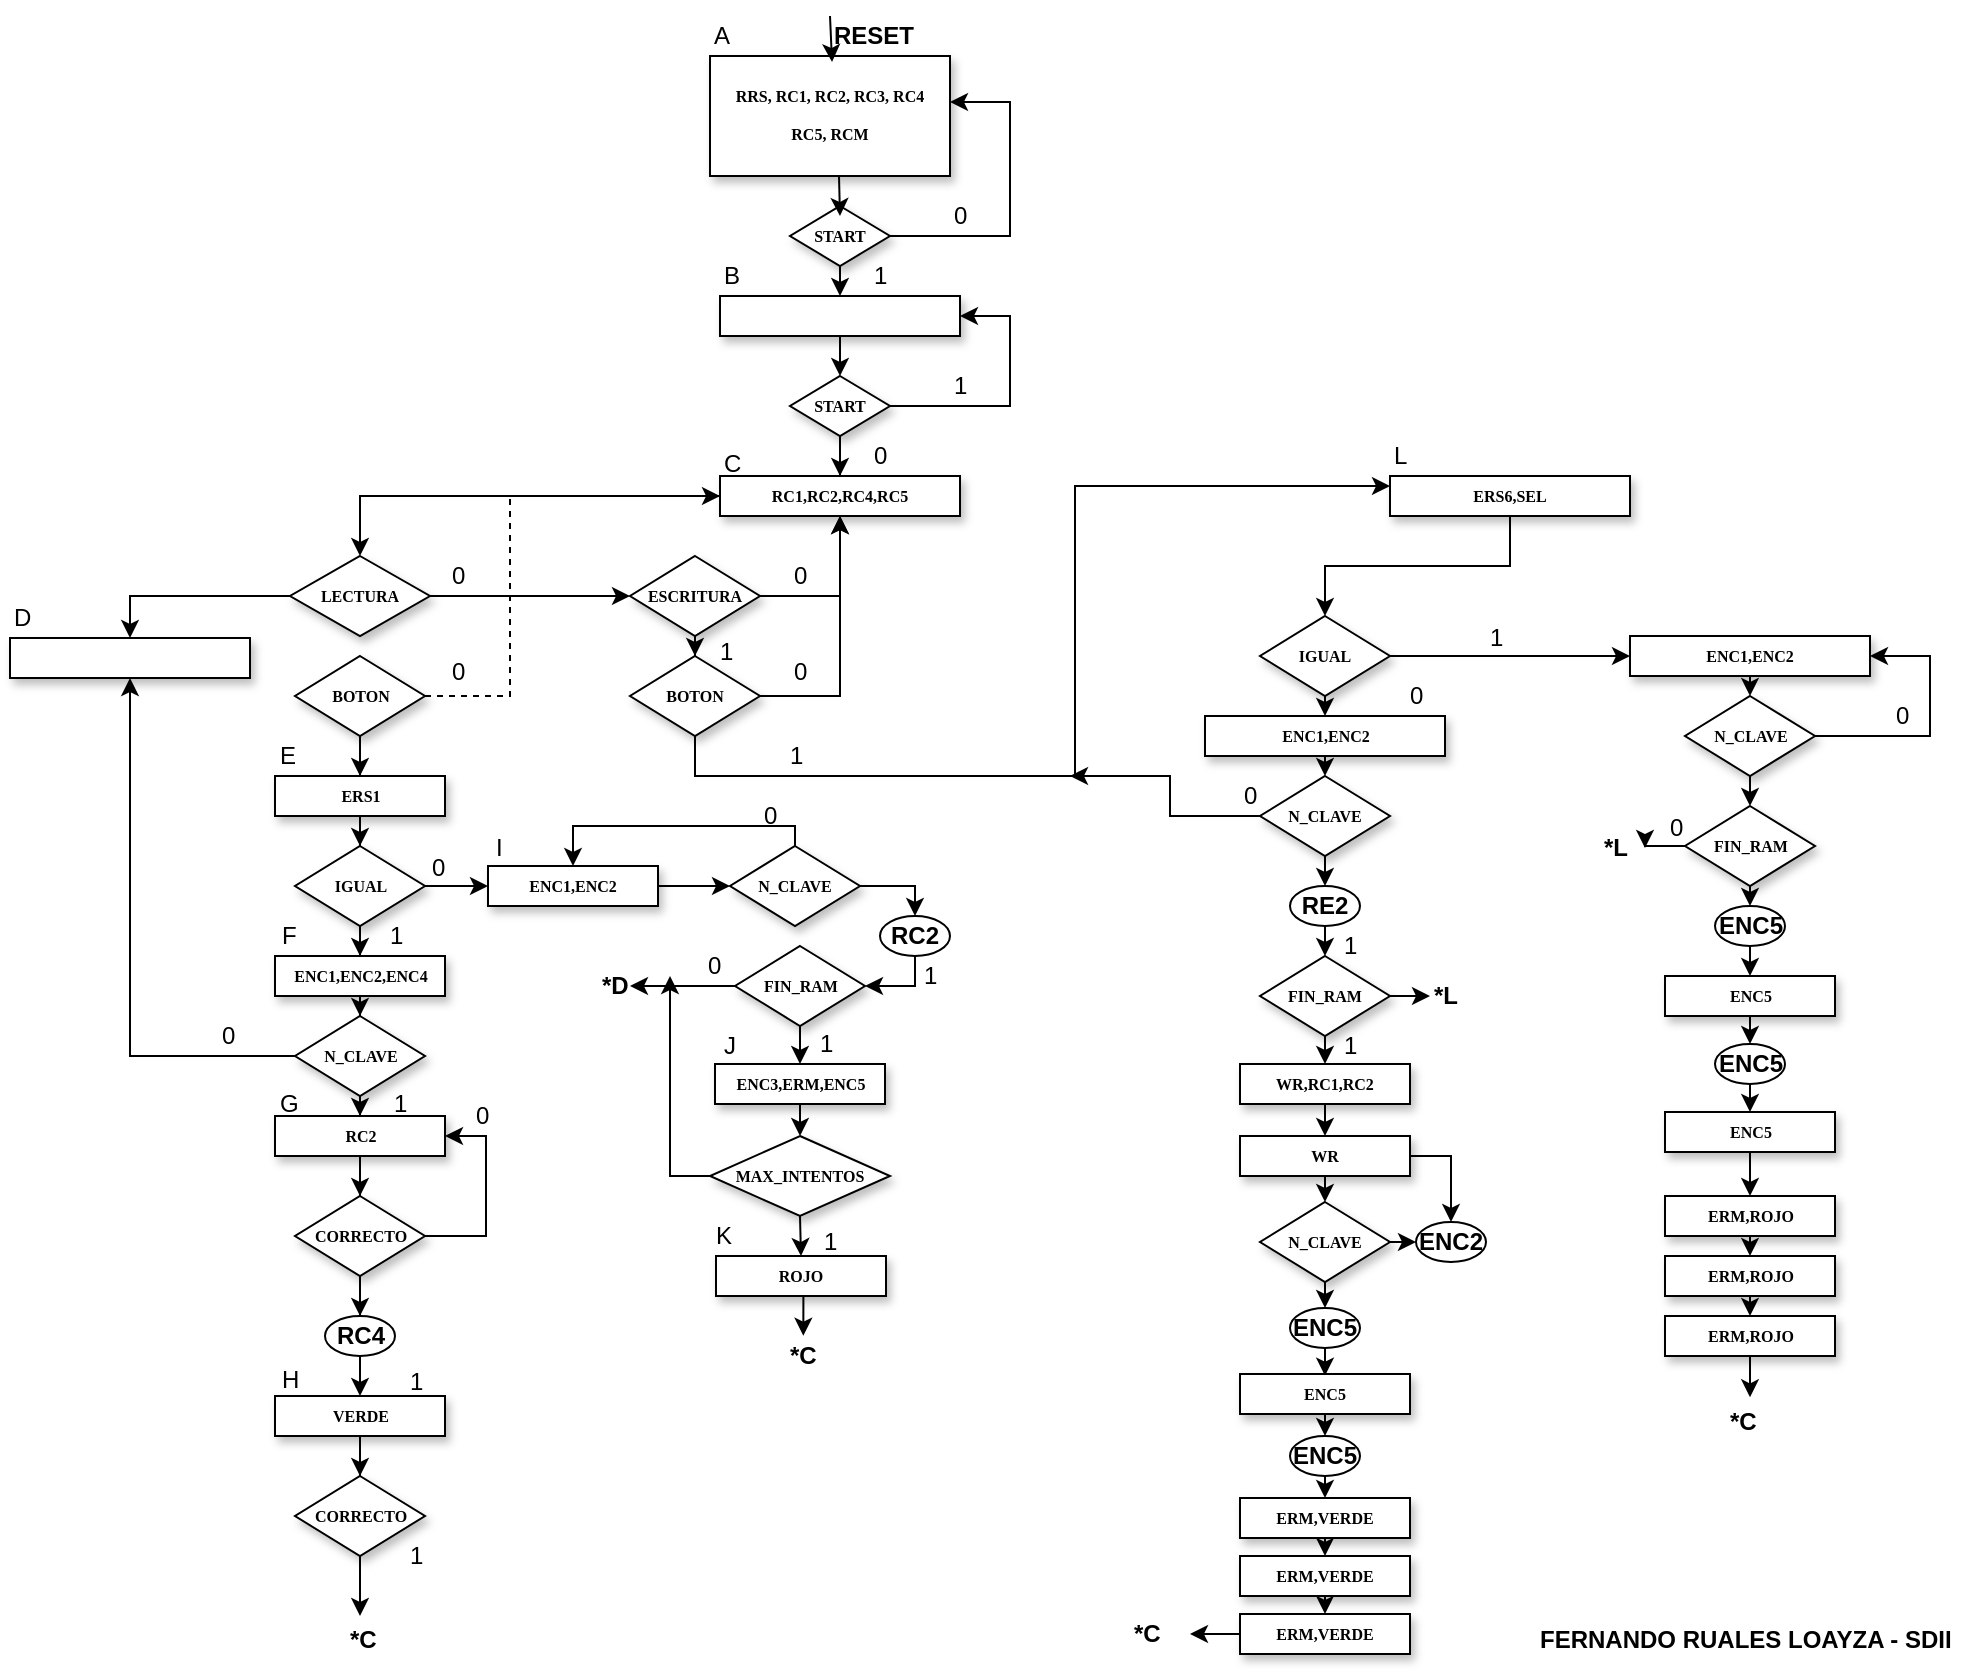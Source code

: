 <mxfile version="11.1.4" type="device"><diagram name="Page-1" id="edf60f1a-56cd-e834-aa8a-f176f3a09ee4"><mxGraphModel dx="1736" dy="904" grid="1" gridSize="10" guides="1" tooltips="1" connect="1" arrows="1" fold="1" page="1" pageScale="1" pageWidth="1100" pageHeight="850" background="#ffffff" math="0" shadow="0"><root><mxCell id="0"/><mxCell id="1" parent="0"/><mxCell id="60e70716793133e9-4" value="&lt;b&gt;RRS, RC1, RC2, RC3, RC4&lt;br&gt;&lt;br&gt;RC5, RCM&lt;/b&gt;&lt;br&gt;" style="rounded=0;whiteSpace=wrap;html=1;shadow=1;labelBackgroundColor=none;strokeColor=#000000;strokeWidth=1;fillColor=#ffffff;fontFamily=Verdana;fontSize=8;fontColor=#000000;align=center;" parent="1" vertex="1"><mxGeometry x="370" y="30" width="120" height="60" as="geometry"/></mxCell><mxCell id="cCsPzELKnV1dlIMWCizX-3" value="" style="endArrow=classic;html=1;entryX=0.017;entryY=1.15;entryDx=0;entryDy=0;entryPerimeter=0;" parent="1" target="cCsPzELKnV1dlIMWCizX-6" edge="1"><mxGeometry width="50" height="50" relative="1" as="geometry"><mxPoint x="430" y="10" as="sourcePoint"/><mxPoint x="429.5" y="105" as="targetPoint"/></mxGeometry></mxCell><mxCell id="cCsPzELKnV1dlIMWCizX-6" value="&lt;b&gt;RESET&lt;/b&gt;" style="text;html=1;resizable=0;points=[];autosize=1;align=left;verticalAlign=top;spacingTop=-4;" parent="1" vertex="1"><mxGeometry x="430" y="10" width="60" height="20" as="geometry"/></mxCell><mxCell id="cCsPzELKnV1dlIMWCizX-9" value="A" style="text;html=1;resizable=0;points=[];autosize=1;align=left;verticalAlign=top;spacingTop=-4;" parent="1" vertex="1"><mxGeometry x="370" y="10" width="20" height="20" as="geometry"/></mxCell><mxCell id="cCsPzELKnV1dlIMWCizX-18" style="edgeStyle=orthogonalEdgeStyle;rounded=0;orthogonalLoop=1;jettySize=auto;html=1;entryX=1;entryY=0.383;entryDx=0;entryDy=0;entryPerimeter=0;" parent="1" source="cCsPzELKnV1dlIMWCizX-12" target="60e70716793133e9-4" edge="1"><mxGeometry relative="1" as="geometry"><Array as="points"><mxPoint x="520" y="120"/><mxPoint x="520" y="53"/></Array></mxGeometry></mxCell><mxCell id="cCsPzELKnV1dlIMWCizX-22" value="" style="edgeStyle=orthogonalEdgeStyle;rounded=0;orthogonalLoop=1;jettySize=auto;html=1;" parent="1" source="cCsPzELKnV1dlIMWCizX-12" edge="1"><mxGeometry relative="1" as="geometry"><mxPoint x="435" y="150" as="targetPoint"/><Array as="points"><mxPoint x="435" y="140"/><mxPoint x="435" y="140"/></Array></mxGeometry></mxCell><mxCell id="cCsPzELKnV1dlIMWCizX-12" value="&lt;b&gt;START&lt;/b&gt;&lt;br&gt;" style="rhombus;whiteSpace=wrap;html=1;rounded=0;shadow=1;labelBackgroundColor=none;strokeColor=#000000;strokeWidth=1;fillColor=#ffffff;fontFamily=Verdana;fontSize=8;fontColor=#000000;align=center;" parent="1" vertex="1"><mxGeometry x="410" y="105" width="50" height="30" as="geometry"/></mxCell><mxCell id="cCsPzELKnV1dlIMWCizX-39" style="edgeStyle=orthogonalEdgeStyle;rounded=0;orthogonalLoop=1;jettySize=auto;html=1;entryX=1;entryY=0.5;entryDx=0;entryDy=0;" parent="1" source="cCsPzELKnV1dlIMWCizX-21" target="cCsPzELKnV1dlIMWCizX-20" edge="1"><mxGeometry relative="1" as="geometry"><Array as="points"><mxPoint x="520" y="205"/><mxPoint x="520" y="160"/></Array></mxGeometry></mxCell><mxCell id="cCsPzELKnV1dlIMWCizX-43" value="" style="edgeStyle=orthogonalEdgeStyle;rounded=0;orthogonalLoop=1;jettySize=auto;html=1;entryX=0.5;entryY=0;entryDx=0;entryDy=0;" parent="1" source="cCsPzELKnV1dlIMWCizX-21" target="cCsPzELKnV1dlIMWCizX-41" edge="1"><mxGeometry relative="1" as="geometry"><mxPoint x="435" y="300" as="targetPoint"/></mxGeometry></mxCell><mxCell id="cCsPzELKnV1dlIMWCizX-21" value="&lt;b&gt;START&lt;/b&gt;&lt;br&gt;" style="rhombus;whiteSpace=wrap;html=1;rounded=0;shadow=1;labelBackgroundColor=none;strokeColor=#000000;strokeWidth=1;fillColor=#ffffff;fontFamily=Verdana;fontSize=8;fontColor=#000000;align=center;" parent="1" vertex="1"><mxGeometry x="410" y="190" width="50" height="30" as="geometry"/></mxCell><mxCell id="cCsPzELKnV1dlIMWCizX-15" value="" style="endArrow=classic;html=1;" parent="1" edge="1"><mxGeometry width="50" height="50" relative="1" as="geometry"><mxPoint x="434.5" y="90" as="sourcePoint"/><mxPoint x="435" y="110" as="targetPoint"/></mxGeometry></mxCell><mxCell id="cCsPzELKnV1dlIMWCizX-19" value="0" style="text;html=1;resizable=0;points=[];autosize=1;align=left;verticalAlign=top;spacingTop=-4;" parent="1" vertex="1"><mxGeometry x="490" y="100" width="20" height="20" as="geometry"/></mxCell><mxCell id="cCsPzELKnV1dlIMWCizX-36" value="" style="edgeStyle=orthogonalEdgeStyle;rounded=0;orthogonalLoop=1;jettySize=auto;html=1;" parent="1" source="cCsPzELKnV1dlIMWCizX-20" edge="1"><mxGeometry relative="1" as="geometry"><mxPoint x="435" y="190" as="targetPoint"/></mxGeometry></mxCell><mxCell id="cCsPzELKnV1dlIMWCizX-20" value="" style="rounded=0;whiteSpace=wrap;html=1;shadow=1;labelBackgroundColor=none;strokeColor=#000000;strokeWidth=1;fillColor=#ffffff;fontFamily=Verdana;fontSize=8;fontColor=#000000;align=center;" parent="1" vertex="1"><mxGeometry x="375" y="150" width="120" height="20" as="geometry"/></mxCell><mxCell id="cCsPzELKnV1dlIMWCizX-30" value="1" style="text;html=1;resizable=0;points=[];autosize=1;align=left;verticalAlign=top;spacingTop=-4;" parent="1" vertex="1"><mxGeometry x="450" y="130" width="20" height="20" as="geometry"/></mxCell><mxCell id="cCsPzELKnV1dlIMWCizX-31" value="B" style="text;html=1;resizable=0;points=[];autosize=1;align=left;verticalAlign=top;spacingTop=-4;" parent="1" vertex="1"><mxGeometry x="375" y="130" width="20" height="20" as="geometry"/></mxCell><mxCell id="cCsPzELKnV1dlIMWCizX-40" value="1" style="text;html=1;resizable=0;points=[];autosize=1;align=left;verticalAlign=top;spacingTop=-4;" parent="1" vertex="1"><mxGeometry x="490" y="185" width="20" height="20" as="geometry"/></mxCell><mxCell id="cCsPzELKnV1dlIMWCizX-59" style="edgeStyle=orthogonalEdgeStyle;rounded=0;orthogonalLoop=1;jettySize=auto;html=1;entryX=0.5;entryY=0;entryDx=0;entryDy=0;" parent="1" source="cCsPzELKnV1dlIMWCizX-41" target="cCsPzELKnV1dlIMWCizX-45" edge="1"><mxGeometry relative="1" as="geometry"/></mxCell><mxCell id="cCsPzELKnV1dlIMWCizX-41" value="&lt;b&gt;RC1,RC2,RC4,RC5&lt;/b&gt;" style="rounded=0;whiteSpace=wrap;html=1;shadow=1;labelBackgroundColor=none;strokeColor=#000000;strokeWidth=1;fillColor=#ffffff;fontFamily=Verdana;fontSize=8;fontColor=#000000;align=center;" parent="1" vertex="1"><mxGeometry x="375" y="240" width="120" height="20" as="geometry"/></mxCell><mxCell id="cCsPzELKnV1dlIMWCizX-44" value="0" style="text;html=1;resizable=0;points=[];autosize=1;align=left;verticalAlign=top;spacingTop=-4;" parent="1" vertex="1"><mxGeometry x="450" y="220" width="20" height="20" as="geometry"/></mxCell><mxCell id="cCsPzELKnV1dlIMWCizX-58" value="" style="edgeStyle=orthogonalEdgeStyle;rounded=0;orthogonalLoop=1;jettySize=auto;html=1;entryX=0;entryY=0.5;entryDx=0;entryDy=0;" parent="1" source="cCsPzELKnV1dlIMWCizX-45" target="cCsPzELKnV1dlIMWCizX-46" edge="1"><mxGeometry relative="1" as="geometry"><mxPoint x="310" y="300" as="targetPoint"/></mxGeometry></mxCell><mxCell id="cCsPzELKnV1dlIMWCizX-62" style="edgeStyle=orthogonalEdgeStyle;rounded=0;orthogonalLoop=1;jettySize=auto;html=1;entryX=0.5;entryY=0;entryDx=0;entryDy=0;" parent="1" source="cCsPzELKnV1dlIMWCizX-45" target="cCsPzELKnV1dlIMWCizX-60" edge="1"><mxGeometry relative="1" as="geometry"/></mxCell><mxCell id="cCsPzELKnV1dlIMWCizX-45" value="&lt;b&gt;LECTURA&lt;/b&gt;&lt;br&gt;" style="rhombus;whiteSpace=wrap;html=1;rounded=0;shadow=1;labelBackgroundColor=none;strokeColor=#000000;strokeWidth=1;fillColor=#ffffff;fontFamily=Verdana;fontSize=8;fontColor=#000000;align=center;" parent="1" vertex="1"><mxGeometry x="160" y="280" width="70" height="40" as="geometry"/></mxCell><mxCell id="cCsPzELKnV1dlIMWCizX-48" style="edgeStyle=orthogonalEdgeStyle;rounded=0;orthogonalLoop=1;jettySize=auto;html=1;entryX=0.5;entryY=1;entryDx=0;entryDy=0;" parent="1" source="cCsPzELKnV1dlIMWCizX-46" target="cCsPzELKnV1dlIMWCizX-41" edge="1"><mxGeometry relative="1" as="geometry"><Array as="points"><mxPoint x="435" y="300"/></Array></mxGeometry></mxCell><mxCell id="cCsPzELKnV1dlIMWCizX-50" value="" style="edgeStyle=orthogonalEdgeStyle;rounded=0;orthogonalLoop=1;jettySize=auto;html=1;" parent="1" source="cCsPzELKnV1dlIMWCizX-46" target="cCsPzELKnV1dlIMWCizX-49" edge="1"><mxGeometry relative="1" as="geometry"/></mxCell><mxCell id="cCsPzELKnV1dlIMWCizX-46" value="&lt;b&gt;ESCRITURA&lt;/b&gt;&lt;br&gt;" style="rhombus;whiteSpace=wrap;html=1;rounded=0;shadow=1;labelBackgroundColor=none;strokeColor=#000000;strokeWidth=1;fillColor=#ffffff;fontFamily=Verdana;fontSize=8;fontColor=#000000;align=center;" parent="1" vertex="1"><mxGeometry x="330" y="280" width="65" height="40" as="geometry"/></mxCell><mxCell id="cCsPzELKnV1dlIMWCizX-47" value="C" style="text;html=1;resizable=0;points=[];autosize=1;align=left;verticalAlign=top;spacingTop=-4;" parent="1" vertex="1"><mxGeometry x="375" y="224" width="20" height="20" as="geometry"/></mxCell><mxCell id="cCsPzELKnV1dlIMWCizX-53" style="edgeStyle=orthogonalEdgeStyle;rounded=0;orthogonalLoop=1;jettySize=auto;html=1;entryX=0.5;entryY=1;entryDx=0;entryDy=0;" parent="1" source="cCsPzELKnV1dlIMWCizX-49" target="cCsPzELKnV1dlIMWCizX-41" edge="1"><mxGeometry relative="1" as="geometry"><Array as="points"><mxPoint x="435" y="350"/></Array></mxGeometry></mxCell><mxCell id="cCsPzELKnV1dlIMWCizX-165" style="edgeStyle=orthogonalEdgeStyle;rounded=0;jumpStyle=none;orthogonalLoop=1;jettySize=auto;html=1;exitX=0.5;exitY=1;exitDx=0;exitDy=0;entryX=0;entryY=0.25;entryDx=0;entryDy=0;" parent="1" source="cCsPzELKnV1dlIMWCizX-49" target="cCsPzELKnV1dlIMWCizX-154" edge="1"><mxGeometry relative="1" as="geometry"/></mxCell><mxCell id="cCsPzELKnV1dlIMWCizX-49" value="&lt;b&gt;BOTON&lt;/b&gt;&lt;br&gt;" style="rhombus;whiteSpace=wrap;html=1;rounded=0;shadow=1;labelBackgroundColor=none;strokeColor=#000000;strokeWidth=1;fillColor=#ffffff;fontFamily=Verdana;fontSize=8;fontColor=#000000;align=center;" parent="1" vertex="1"><mxGeometry x="330" y="330" width="65" height="40" as="geometry"/></mxCell><mxCell id="cCsPzELKnV1dlIMWCizX-54" value="0" style="text;html=1;resizable=0;points=[];autosize=1;align=left;verticalAlign=top;spacingTop=-4;" parent="1" vertex="1"><mxGeometry x="410" y="280" width="20" height="20" as="geometry"/></mxCell><mxCell id="cCsPzELKnV1dlIMWCizX-55" value="1" style="text;html=1;resizable=0;points=[];autosize=1;align=left;verticalAlign=top;spacingTop=-4;" parent="1" vertex="1"><mxGeometry x="373" y="318" width="20" height="20" as="geometry"/></mxCell><mxCell id="cCsPzELKnV1dlIMWCizX-56" value="0" style="text;html=1;resizable=0;points=[];autosize=1;align=left;verticalAlign=top;spacingTop=-4;" parent="1" vertex="1"><mxGeometry x="410" y="328" width="20" height="20" as="geometry"/></mxCell><mxCell id="cCsPzELKnV1dlIMWCizX-60" value="" style="rounded=0;whiteSpace=wrap;html=1;shadow=1;labelBackgroundColor=none;strokeColor=#000000;strokeWidth=1;fillColor=#ffffff;fontFamily=Verdana;fontSize=8;fontColor=#000000;align=center;" parent="1" vertex="1"><mxGeometry x="20" y="321" width="120" height="20" as="geometry"/></mxCell><mxCell id="cCsPzELKnV1dlIMWCizX-61" value="D" style="text;html=1;resizable=0;points=[];autosize=1;align=left;verticalAlign=top;spacingTop=-4;" parent="1" vertex="1"><mxGeometry x="20" y="301" width="20" height="20" as="geometry"/></mxCell><mxCell id="cCsPzELKnV1dlIMWCizX-64" style="edgeStyle=orthogonalEdgeStyle;orthogonalLoop=1;jettySize=auto;html=1;entryX=0;entryY=0.5;entryDx=0;entryDy=0;jumpStyle=none;rounded=0;dashed=1;" parent="1" source="cCsPzELKnV1dlIMWCizX-63" target="cCsPzELKnV1dlIMWCizX-41" edge="1"><mxGeometry relative="1" as="geometry"><Array as="points"><mxPoint x="270" y="350"/><mxPoint x="270" y="250"/></Array></mxGeometry></mxCell><mxCell id="cCsPzELKnV1dlIMWCizX-69" value="" style="edgeStyle=orthogonalEdgeStyle;rounded=0;jumpStyle=none;orthogonalLoop=1;jettySize=auto;html=1;entryX=0.5;entryY=0;entryDx=0;entryDy=0;" parent="1" source="cCsPzELKnV1dlIMWCizX-63" target="cCsPzELKnV1dlIMWCizX-67" edge="1"><mxGeometry relative="1" as="geometry"><mxPoint x="195" y="450" as="targetPoint"/></mxGeometry></mxCell><mxCell id="cCsPzELKnV1dlIMWCizX-63" value="&lt;b&gt;BOTON&lt;/b&gt;&lt;br&gt;" style="rhombus;whiteSpace=wrap;html=1;rounded=0;shadow=1;labelBackgroundColor=none;strokeColor=#000000;strokeWidth=1;fillColor=#ffffff;fontFamily=Verdana;fontSize=8;fontColor=#000000;align=center;" parent="1" vertex="1"><mxGeometry x="162.5" y="330" width="65" height="40" as="geometry"/></mxCell><mxCell id="cCsPzELKnV1dlIMWCizX-65" value="0" style="text;html=1;resizable=0;points=[];autosize=1;align=left;verticalAlign=top;spacingTop=-4;" parent="1" vertex="1"><mxGeometry x="239" y="280" width="20" height="20" as="geometry"/></mxCell><mxCell id="cCsPzELKnV1dlIMWCizX-66" value="0" style="text;html=1;resizable=0;points=[];autosize=1;align=left;verticalAlign=top;spacingTop=-4;" parent="1" vertex="1"><mxGeometry x="239" y="328" width="20" height="20" as="geometry"/></mxCell><mxCell id="cCsPzELKnV1dlIMWCizX-72" value="" style="edgeStyle=orthogonalEdgeStyle;rounded=0;jumpStyle=none;orthogonalLoop=1;jettySize=auto;html=1;" parent="1" source="cCsPzELKnV1dlIMWCizX-67" target="cCsPzELKnV1dlIMWCizX-71" edge="1"><mxGeometry relative="1" as="geometry"/></mxCell><mxCell id="cCsPzELKnV1dlIMWCizX-67" value="&lt;b&gt;ERS1&lt;/b&gt;" style="rounded=0;whiteSpace=wrap;html=1;shadow=1;labelBackgroundColor=none;strokeColor=#000000;strokeWidth=1;fillColor=#ffffff;fontFamily=Verdana;fontSize=8;fontColor=#000000;align=center;" parent="1" vertex="1"><mxGeometry x="152.5" y="390" width="85" height="20" as="geometry"/></mxCell><mxCell id="cCsPzELKnV1dlIMWCizX-70" value="E" style="text;html=1;resizable=0;points=[];autosize=1;align=left;verticalAlign=top;spacingTop=-4;" parent="1" vertex="1"><mxGeometry x="152.5" y="370" width="20" height="20" as="geometry"/></mxCell><mxCell id="cCsPzELKnV1dlIMWCizX-74" value="" style="edgeStyle=orthogonalEdgeStyle;rounded=0;jumpStyle=none;orthogonalLoop=1;jettySize=auto;html=1;" parent="1" source="cCsPzELKnV1dlIMWCizX-71" target="cCsPzELKnV1dlIMWCizX-73" edge="1"><mxGeometry relative="1" as="geometry"/></mxCell><mxCell id="cCsPzELKnV1dlIMWCizX-89" style="edgeStyle=orthogonalEdgeStyle;rounded=0;jumpStyle=none;orthogonalLoop=1;jettySize=auto;html=1;entryX=0.5;entryY=0;entryDx=0;entryDy=0;" parent="1" source="cCsPzELKnV1dlIMWCizX-71" target="cCsPzELKnV1dlIMWCizX-82" edge="1"><mxGeometry relative="1" as="geometry"/></mxCell><mxCell id="cCsPzELKnV1dlIMWCizX-71" value="&lt;b&gt;IGUAL&lt;/b&gt;&lt;br&gt;" style="rhombus;whiteSpace=wrap;html=1;rounded=0;shadow=1;labelBackgroundColor=none;strokeColor=#000000;strokeWidth=1;fillColor=#ffffff;fontFamily=Verdana;fontSize=8;fontColor=#000000;align=center;" parent="1" vertex="1"><mxGeometry x="162.5" y="425" width="65" height="40" as="geometry"/></mxCell><mxCell id="cCsPzELKnV1dlIMWCizX-78" value="" style="edgeStyle=orthogonalEdgeStyle;rounded=0;jumpStyle=none;orthogonalLoop=1;jettySize=auto;html=1;" parent="1" source="cCsPzELKnV1dlIMWCizX-73" target="cCsPzELKnV1dlIMWCizX-77" edge="1"><mxGeometry relative="1" as="geometry"/></mxCell><mxCell id="cCsPzELKnV1dlIMWCizX-73" value="&lt;b&gt;ENC1,ENC2&lt;/b&gt;" style="rounded=0;whiteSpace=wrap;html=1;shadow=1;labelBackgroundColor=none;strokeColor=#000000;strokeWidth=1;fillColor=#ffffff;fontFamily=Verdana;fontSize=8;fontColor=#000000;align=center;" parent="1" vertex="1"><mxGeometry x="259" y="435" width="85" height="20" as="geometry"/></mxCell><mxCell id="cCsPzELKnV1dlIMWCizX-75" value="I" style="text;html=1;resizable=0;points=[];autosize=1;align=left;verticalAlign=top;spacingTop=-4;" parent="1" vertex="1"><mxGeometry x="261" y="416" width="20" height="20" as="geometry"/></mxCell><mxCell id="cCsPzELKnV1dlIMWCizX-79" style="edgeStyle=orthogonalEdgeStyle;rounded=0;jumpStyle=none;orthogonalLoop=1;jettySize=auto;html=1;entryX=0.5;entryY=0;entryDx=0;entryDy=0;" parent="1" source="cCsPzELKnV1dlIMWCizX-77" target="cCsPzELKnV1dlIMWCizX-73" edge="1"><mxGeometry relative="1" as="geometry"><Array as="points"><mxPoint x="413" y="415"/><mxPoint x="302" y="415"/></Array></mxGeometry></mxCell><mxCell id="cCsPzELKnV1dlIMWCizX-124" style="edgeStyle=orthogonalEdgeStyle;rounded=0;jumpStyle=none;orthogonalLoop=1;jettySize=auto;html=1;entryX=0.5;entryY=0;entryDx=0;entryDy=0;" parent="1" source="cCsPzELKnV1dlIMWCizX-77" target="cCsPzELKnV1dlIMWCizX-123" edge="1"><mxGeometry relative="1" as="geometry"><Array as="points"><mxPoint x="473" y="445"/></Array></mxGeometry></mxCell><mxCell id="cCsPzELKnV1dlIMWCizX-77" value="&lt;b&gt;N_CLAVE&lt;/b&gt;&lt;br&gt;" style="rhombus;whiteSpace=wrap;html=1;rounded=0;shadow=1;labelBackgroundColor=none;strokeColor=#000000;strokeWidth=1;fillColor=#ffffff;fontFamily=Verdana;fontSize=8;fontColor=#000000;align=center;" parent="1" vertex="1"><mxGeometry x="380" y="425" width="65" height="40" as="geometry"/></mxCell><mxCell id="cCsPzELKnV1dlIMWCizX-80" value="0" style="text;html=1;resizable=0;points=[];autosize=1;align=left;verticalAlign=top;spacingTop=-4;" parent="1" vertex="1"><mxGeometry x="395" y="400" width="20" height="20" as="geometry"/></mxCell><mxCell id="cCsPzELKnV1dlIMWCizX-81" value="0" style="text;html=1;resizable=0;points=[];autosize=1;align=left;verticalAlign=top;spacingTop=-4;" parent="1" vertex="1"><mxGeometry x="229" y="426" width="20" height="20" as="geometry"/></mxCell><mxCell id="cCsPzELKnV1dlIMWCizX-94" style="edgeStyle=orthogonalEdgeStyle;rounded=0;jumpStyle=none;orthogonalLoop=1;jettySize=auto;html=1;entryX=0.5;entryY=0;entryDx=0;entryDy=0;" parent="1" source="cCsPzELKnV1dlIMWCizX-82" target="cCsPzELKnV1dlIMWCizX-93" edge="1"><mxGeometry relative="1" as="geometry"/></mxCell><mxCell id="cCsPzELKnV1dlIMWCizX-82" value="&lt;b&gt;ENC1,ENC2,ENC4&lt;/b&gt;" style="rounded=0;whiteSpace=wrap;html=1;shadow=1;labelBackgroundColor=none;strokeColor=#000000;strokeWidth=1;fillColor=#ffffff;fontFamily=Verdana;fontSize=8;fontColor=#000000;align=center;" parent="1" vertex="1"><mxGeometry x="152.5" y="480" width="85" height="20" as="geometry"/></mxCell><mxCell id="cCsPzELKnV1dlIMWCizX-91" value="1" style="text;html=1;resizable=0;points=[];autosize=1;align=left;verticalAlign=top;spacingTop=-4;" parent="1" vertex="1"><mxGeometry x="207.5" y="460" width="20" height="20" as="geometry"/></mxCell><mxCell id="cCsPzELKnV1dlIMWCizX-92" value="F" style="text;html=1;resizable=0;points=[];autosize=1;align=left;verticalAlign=top;spacingTop=-4;" parent="1" vertex="1"><mxGeometry x="154" y="460" width="20" height="20" as="geometry"/></mxCell><mxCell id="cCsPzELKnV1dlIMWCizX-95" style="edgeStyle=orthogonalEdgeStyle;rounded=0;jumpStyle=none;orthogonalLoop=1;jettySize=auto;html=1;entryX=0.5;entryY=1;entryDx=0;entryDy=0;" parent="1" source="cCsPzELKnV1dlIMWCizX-93" target="cCsPzELKnV1dlIMWCizX-60" edge="1"><mxGeometry relative="1" as="geometry"/></mxCell><mxCell id="cCsPzELKnV1dlIMWCizX-98" style="edgeStyle=orthogonalEdgeStyle;rounded=0;jumpStyle=none;orthogonalLoop=1;jettySize=auto;html=1;entryX=0.5;entryY=0;entryDx=0;entryDy=0;" parent="1" source="cCsPzELKnV1dlIMWCizX-93" target="cCsPzELKnV1dlIMWCizX-97" edge="1"><mxGeometry relative="1" as="geometry"/></mxCell><mxCell id="cCsPzELKnV1dlIMWCizX-93" value="&lt;b&gt;N_CLAVE&lt;/b&gt;&lt;br&gt;" style="rhombus;whiteSpace=wrap;html=1;rounded=0;shadow=1;labelBackgroundColor=none;strokeColor=#000000;strokeWidth=1;fillColor=#ffffff;fontFamily=Verdana;fontSize=8;fontColor=#000000;align=center;" parent="1" vertex="1"><mxGeometry x="162.5" y="510" width="65" height="40" as="geometry"/></mxCell><mxCell id="cCsPzELKnV1dlIMWCizX-96" value="0" style="text;html=1;resizable=0;points=[];autosize=1;align=left;verticalAlign=top;spacingTop=-4;" parent="1" vertex="1"><mxGeometry x="124" y="510" width="20" height="20" as="geometry"/></mxCell><mxCell id="cCsPzELKnV1dlIMWCizX-104" style="edgeStyle=orthogonalEdgeStyle;rounded=0;jumpStyle=none;orthogonalLoop=1;jettySize=auto;html=1;entryX=0.5;entryY=0;entryDx=0;entryDy=0;" parent="1" source="cCsPzELKnV1dlIMWCizX-97" target="cCsPzELKnV1dlIMWCizX-101" edge="1"><mxGeometry relative="1" as="geometry"/></mxCell><mxCell id="cCsPzELKnV1dlIMWCizX-97" value="&lt;b&gt;RC2&lt;/b&gt;" style="rounded=0;whiteSpace=wrap;html=1;shadow=1;labelBackgroundColor=none;strokeColor=#000000;strokeWidth=1;fillColor=#ffffff;fontFamily=Verdana;fontSize=8;fontColor=#000000;align=center;" parent="1" vertex="1"><mxGeometry x="152.5" y="560" width="85" height="20" as="geometry"/></mxCell><mxCell id="cCsPzELKnV1dlIMWCizX-99" value="G" style="text;html=1;resizable=0;points=[];autosize=1;align=left;verticalAlign=top;spacingTop=-4;" parent="1" vertex="1"><mxGeometry x="152.5" y="544" width="20" height="20" as="geometry"/></mxCell><mxCell id="cCsPzELKnV1dlIMWCizX-100" value="1" style="text;html=1;resizable=0;points=[];autosize=1;align=left;verticalAlign=top;spacingTop=-4;" parent="1" vertex="1"><mxGeometry x="210" y="544" width="20" height="20" as="geometry"/></mxCell><mxCell id="cCsPzELKnV1dlIMWCizX-107" style="edgeStyle=orthogonalEdgeStyle;rounded=0;jumpStyle=none;orthogonalLoop=1;jettySize=auto;html=1;entryX=1;entryY=0.5;entryDx=0;entryDy=0;" parent="1" source="cCsPzELKnV1dlIMWCizX-101" target="cCsPzELKnV1dlIMWCizX-97" edge="1"><mxGeometry relative="1" as="geometry"><Array as="points"><mxPoint x="258" y="620"/><mxPoint x="258" y="570"/></Array></mxGeometry></mxCell><mxCell id="cCsPzELKnV1dlIMWCizX-110" style="edgeStyle=orthogonalEdgeStyle;rounded=0;jumpStyle=none;orthogonalLoop=1;jettySize=auto;html=1;entryX=0.5;entryY=0;entryDx=0;entryDy=0;" parent="1" source="cCsPzELKnV1dlIMWCizX-101" target="cCsPzELKnV1dlIMWCizX-109" edge="1"><mxGeometry relative="1" as="geometry"/></mxCell><mxCell id="cCsPzELKnV1dlIMWCizX-101" value="&lt;b&gt;CORRECTO&lt;/b&gt;&lt;br&gt;" style="rhombus;whiteSpace=wrap;html=1;rounded=0;shadow=1;labelBackgroundColor=none;strokeColor=#000000;strokeWidth=1;fillColor=#ffffff;fontFamily=Verdana;fontSize=8;fontColor=#000000;align=center;" parent="1" vertex="1"><mxGeometry x="162.5" y="600" width="65" height="40" as="geometry"/></mxCell><mxCell id="cCsPzELKnV1dlIMWCizX-108" value="0" style="text;html=1;resizable=0;points=[];autosize=1;align=left;verticalAlign=top;spacingTop=-4;" parent="1" vertex="1"><mxGeometry x="251" y="550" width="20" height="20" as="geometry"/></mxCell><mxCell id="cCsPzELKnV1dlIMWCizX-114" style="edgeStyle=orthogonalEdgeStyle;rounded=0;jumpStyle=none;orthogonalLoop=1;jettySize=auto;html=1;exitX=0.5;exitY=1;exitDx=0;exitDy=0;entryX=0.5;entryY=0;entryDx=0;entryDy=0;" parent="1" source="cCsPzELKnV1dlIMWCizX-109" target="cCsPzELKnV1dlIMWCizX-111" edge="1"><mxGeometry relative="1" as="geometry"/></mxCell><mxCell id="cCsPzELKnV1dlIMWCizX-109" value="&lt;b&gt;RC4&lt;/b&gt;" style="ellipse;whiteSpace=wrap;html=1;" parent="1" vertex="1"><mxGeometry x="177.5" y="660" width="35" height="20" as="geometry"/></mxCell><mxCell id="cCsPzELKnV1dlIMWCizX-116" style="edgeStyle=orthogonalEdgeStyle;rounded=0;jumpStyle=none;orthogonalLoop=1;jettySize=auto;html=1;entryX=0.5;entryY=0;entryDx=0;entryDy=0;" parent="1" source="cCsPzELKnV1dlIMWCizX-111" target="cCsPzELKnV1dlIMWCizX-115" edge="1"><mxGeometry relative="1" as="geometry"/></mxCell><mxCell id="cCsPzELKnV1dlIMWCizX-111" value="&lt;b&gt;VERDE&lt;/b&gt;" style="rounded=0;whiteSpace=wrap;html=1;shadow=1;labelBackgroundColor=none;strokeColor=#000000;strokeWidth=1;fillColor=#ffffff;fontFamily=Verdana;fontSize=8;fontColor=#000000;align=center;" parent="1" vertex="1"><mxGeometry x="152.5" y="700" width="85" height="20" as="geometry"/></mxCell><mxCell id="cCsPzELKnV1dlIMWCizX-112" value="H" style="text;html=1;resizable=0;points=[];autosize=1;align=left;verticalAlign=top;spacingTop=-4;" parent="1" vertex="1"><mxGeometry x="154" y="682" width="20" height="20" as="geometry"/></mxCell><mxCell id="cCsPzELKnV1dlIMWCizX-113" value="1" style="text;html=1;resizable=0;points=[];autosize=1;align=left;verticalAlign=top;spacingTop=-4;" parent="1" vertex="1"><mxGeometry x="218" y="683" width="20" height="20" as="geometry"/></mxCell><mxCell id="cCsPzELKnV1dlIMWCizX-119" style="edgeStyle=orthogonalEdgeStyle;rounded=0;jumpStyle=none;orthogonalLoop=1;jettySize=auto;html=1;" parent="1" source="cCsPzELKnV1dlIMWCizX-115" edge="1"><mxGeometry relative="1" as="geometry"><mxPoint x="195" y="810" as="targetPoint"/></mxGeometry></mxCell><mxCell id="cCsPzELKnV1dlIMWCizX-115" value="&lt;b&gt;CORRECTO&lt;/b&gt;&lt;br&gt;" style="rhombus;whiteSpace=wrap;html=1;rounded=0;shadow=1;labelBackgroundColor=none;strokeColor=#000000;strokeWidth=1;fillColor=#ffffff;fontFamily=Verdana;fontSize=8;fontColor=#000000;align=center;" parent="1" vertex="1"><mxGeometry x="162.5" y="740" width="65" height="40" as="geometry"/></mxCell><mxCell id="cCsPzELKnV1dlIMWCizX-117" value="1" style="text;html=1;resizable=0;points=[];autosize=1;align=left;verticalAlign=top;spacingTop=-4;" parent="1" vertex="1"><mxGeometry x="217.5" y="770" width="20" height="20" as="geometry"/></mxCell><mxCell id="cCsPzELKnV1dlIMWCizX-120" value="&lt;b&gt;*C&lt;/b&gt;" style="text;html=1;resizable=0;points=[];autosize=1;align=left;verticalAlign=top;spacingTop=-4;" parent="1" vertex="1"><mxGeometry x="187.5" y="812" width="30" height="20" as="geometry"/></mxCell><mxCell id="cCsPzELKnV1dlIMWCizX-126" style="edgeStyle=orthogonalEdgeStyle;rounded=0;jumpStyle=none;orthogonalLoop=1;jettySize=auto;html=1;entryX=1;entryY=0.5;entryDx=0;entryDy=0;" parent="1" source="cCsPzELKnV1dlIMWCizX-123" target="cCsPzELKnV1dlIMWCizX-125" edge="1"><mxGeometry relative="1" as="geometry"><Array as="points"><mxPoint x="473" y="495"/></Array></mxGeometry></mxCell><mxCell id="cCsPzELKnV1dlIMWCizX-123" value="&lt;b&gt;RC2&lt;/b&gt;" style="ellipse;whiteSpace=wrap;html=1;" parent="1" vertex="1"><mxGeometry x="455" y="460" width="35" height="20" as="geometry"/></mxCell><mxCell id="cCsPzELKnV1dlIMWCizX-128" style="edgeStyle=orthogonalEdgeStyle;rounded=0;jumpStyle=none;orthogonalLoop=1;jettySize=auto;html=1;" parent="1" source="cCsPzELKnV1dlIMWCizX-125" edge="1"><mxGeometry relative="1" as="geometry"><mxPoint x="330" y="495" as="targetPoint"/></mxGeometry></mxCell><mxCell id="cCsPzELKnV1dlIMWCizX-133" style="edgeStyle=orthogonalEdgeStyle;rounded=0;jumpStyle=none;orthogonalLoop=1;jettySize=auto;html=1;exitX=0.5;exitY=1;exitDx=0;exitDy=0;entryX=0.5;entryY=0;entryDx=0;entryDy=0;" parent="1" source="cCsPzELKnV1dlIMWCizX-125" target="cCsPzELKnV1dlIMWCizX-132" edge="1"><mxGeometry relative="1" as="geometry"/></mxCell><mxCell id="cCsPzELKnV1dlIMWCizX-125" value="&lt;b&gt;FIN_RAM&lt;/b&gt;&lt;br&gt;" style="rhombus;whiteSpace=wrap;html=1;rounded=0;shadow=1;labelBackgroundColor=none;strokeColor=#000000;strokeWidth=1;fillColor=#ffffff;fontFamily=Verdana;fontSize=8;fontColor=#000000;align=center;" parent="1" vertex="1"><mxGeometry x="382.5" y="475" width="65" height="40" as="geometry"/></mxCell><mxCell id="cCsPzELKnV1dlIMWCizX-127" value="1" style="text;html=1;resizable=0;points=[];autosize=1;align=left;verticalAlign=top;spacingTop=-4;" parent="1" vertex="1"><mxGeometry x="475" y="480" width="20" height="20" as="geometry"/></mxCell><mxCell id="cCsPzELKnV1dlIMWCizX-130" value="&lt;b&gt;*D&lt;/b&gt;" style="text;html=1;resizable=0;points=[];autosize=1;align=left;verticalAlign=top;spacingTop=-4;" parent="1" vertex="1"><mxGeometry x="314" y="485" width="30" height="20" as="geometry"/></mxCell><mxCell id="cCsPzELKnV1dlIMWCizX-131" value="0" style="text;html=1;resizable=0;points=[];autosize=1;align=left;verticalAlign=top;spacingTop=-4;" parent="1" vertex="1"><mxGeometry x="367" y="475" width="20" height="20" as="geometry"/></mxCell><mxCell id="cCsPzELKnV1dlIMWCizX-136" style="edgeStyle=orthogonalEdgeStyle;rounded=0;jumpStyle=none;orthogonalLoop=1;jettySize=auto;html=1;exitX=0.5;exitY=1;exitDx=0;exitDy=0;entryX=0.5;entryY=0;entryDx=0;entryDy=0;" parent="1" source="cCsPzELKnV1dlIMWCizX-132" target="cCsPzELKnV1dlIMWCizX-135" edge="1"><mxGeometry relative="1" as="geometry"/></mxCell><mxCell id="cCsPzELKnV1dlIMWCizX-132" value="&lt;b&gt;ENC3,ERM,ENC5&lt;/b&gt;" style="rounded=0;whiteSpace=wrap;html=1;shadow=1;labelBackgroundColor=none;strokeColor=#000000;strokeWidth=1;fillColor=#ffffff;fontFamily=Verdana;fontSize=8;fontColor=#000000;align=center;" parent="1" vertex="1"><mxGeometry x="372.5" y="534" width="85" height="20" as="geometry"/></mxCell><mxCell id="cCsPzELKnV1dlIMWCizX-134" value="1" style="text;html=1;resizable=0;points=[];autosize=1;align=left;verticalAlign=top;spacingTop=-4;" parent="1" vertex="1"><mxGeometry x="423" y="514" width="20" height="20" as="geometry"/></mxCell><mxCell id="cCsPzELKnV1dlIMWCizX-138" style="edgeStyle=orthogonalEdgeStyle;rounded=0;jumpStyle=none;orthogonalLoop=1;jettySize=auto;html=1;exitX=0;exitY=0.5;exitDx=0;exitDy=0;" parent="1" source="cCsPzELKnV1dlIMWCizX-135" edge="1"><mxGeometry relative="1" as="geometry"><mxPoint x="350" y="490" as="targetPoint"/></mxGeometry></mxCell><mxCell id="cCsPzELKnV1dlIMWCizX-144" style="edgeStyle=orthogonalEdgeStyle;rounded=0;jumpStyle=none;orthogonalLoop=1;jettySize=auto;html=1;exitX=0.5;exitY=1;exitDx=0;exitDy=0;entryX=0.5;entryY=0;entryDx=0;entryDy=0;" parent="1" source="cCsPzELKnV1dlIMWCizX-135" target="cCsPzELKnV1dlIMWCizX-139" edge="1"><mxGeometry relative="1" as="geometry"/></mxCell><mxCell id="cCsPzELKnV1dlIMWCizX-135" value="&lt;b&gt;MAX_INTENTOS&lt;/b&gt;&lt;br&gt;" style="rhombus;whiteSpace=wrap;html=1;rounded=0;shadow=1;labelBackgroundColor=none;strokeColor=#000000;strokeWidth=1;fillColor=#ffffff;fontFamily=Verdana;fontSize=8;fontColor=#000000;align=center;" parent="1" vertex="1"><mxGeometry x="370" y="570" width="90" height="40" as="geometry"/></mxCell><mxCell id="cCsPzELKnV1dlIMWCizX-149" style="edgeStyle=orthogonalEdgeStyle;rounded=0;jumpStyle=none;orthogonalLoop=1;jettySize=auto;html=1;exitX=0.5;exitY=1;exitDx=0;exitDy=0;entryX=0.289;entryY=-0.008;entryDx=0;entryDy=0;entryPerimeter=0;" parent="1" source="cCsPzELKnV1dlIMWCizX-139" target="cCsPzELKnV1dlIMWCizX-146" edge="1"><mxGeometry relative="1" as="geometry"/></mxCell><mxCell id="cCsPzELKnV1dlIMWCizX-139" value="&lt;b&gt;ROJO&lt;/b&gt;" style="rounded=0;whiteSpace=wrap;html=1;shadow=1;labelBackgroundColor=none;strokeColor=#000000;strokeWidth=1;fillColor=#ffffff;fontFamily=Verdana;fontSize=8;fontColor=#000000;align=center;" parent="1" vertex="1"><mxGeometry x="373" y="630" width="85" height="20" as="geometry"/></mxCell><mxCell id="cCsPzELKnV1dlIMWCizX-143" value="K" style="text;html=1;resizable=0;points=[];autosize=1;align=left;verticalAlign=top;spacingTop=-4;" parent="1" vertex="1"><mxGeometry x="371" y="610" width="20" height="20" as="geometry"/></mxCell><mxCell id="cCsPzELKnV1dlIMWCizX-145" value="1" style="text;html=1;resizable=0;points=[];autosize=1;align=left;verticalAlign=top;spacingTop=-4;" parent="1" vertex="1"><mxGeometry x="425" y="613" width="20" height="20" as="geometry"/></mxCell><mxCell id="cCsPzELKnV1dlIMWCizX-146" value="&lt;b&gt;*C&lt;/b&gt;" style="text;html=1;resizable=0;points=[];autosize=1;align=left;verticalAlign=top;spacingTop=-4;" parent="1" vertex="1"><mxGeometry x="408" y="670" width="30" height="20" as="geometry"/></mxCell><mxCell id="cCsPzELKnV1dlIMWCizX-157" style="edgeStyle=orthogonalEdgeStyle;rounded=0;jumpStyle=none;orthogonalLoop=1;jettySize=auto;html=1;entryX=0.5;entryY=0;entryDx=0;entryDy=0;" parent="1" source="cCsPzELKnV1dlIMWCizX-154" target="cCsPzELKnV1dlIMWCizX-155" edge="1"><mxGeometry relative="1" as="geometry"/></mxCell><mxCell id="cCsPzELKnV1dlIMWCizX-154" value="&lt;b&gt;ERS6,SEL&lt;/b&gt;" style="rounded=0;whiteSpace=wrap;html=1;shadow=1;labelBackgroundColor=none;strokeColor=#000000;strokeWidth=1;fillColor=#ffffff;fontFamily=Verdana;fontSize=8;fontColor=#000000;align=center;" parent="1" vertex="1"><mxGeometry x="710" y="240" width="120" height="20" as="geometry"/></mxCell><mxCell id="cCsPzELKnV1dlIMWCizX-158" style="edgeStyle=orthogonalEdgeStyle;rounded=0;jumpStyle=none;orthogonalLoop=1;jettySize=auto;html=1;exitX=1;exitY=0.5;exitDx=0;exitDy=0;entryX=0;entryY=0.5;entryDx=0;entryDy=0;" parent="1" source="cCsPzELKnV1dlIMWCizX-155" target="cCsPzELKnV1dlIMWCizX-156" edge="1"><mxGeometry relative="1" as="geometry"/></mxCell><mxCell id="cCsPzELKnV1dlIMWCizX-161" style="edgeStyle=orthogonalEdgeStyle;rounded=0;jumpStyle=none;orthogonalLoop=1;jettySize=auto;html=1;exitX=0.5;exitY=1;exitDx=0;exitDy=0;entryX=0.5;entryY=0;entryDx=0;entryDy=0;" parent="1" source="cCsPzELKnV1dlIMWCizX-155" target="cCsPzELKnV1dlIMWCizX-160" edge="1"><mxGeometry relative="1" as="geometry"/></mxCell><mxCell id="cCsPzELKnV1dlIMWCizX-155" value="&lt;b&gt;IGUAL&lt;/b&gt;&lt;br&gt;" style="rhombus;whiteSpace=wrap;html=1;rounded=0;shadow=1;labelBackgroundColor=none;strokeColor=#000000;strokeWidth=1;fillColor=#ffffff;fontFamily=Verdana;fontSize=8;fontColor=#000000;align=center;" parent="1" vertex="1"><mxGeometry x="645" y="310" width="65" height="40" as="geometry"/></mxCell><mxCell id="cCsPzELKnV1dlIMWCizX-216" style="edgeStyle=orthogonalEdgeStyle;rounded=0;jumpStyle=none;orthogonalLoop=1;jettySize=auto;html=1;exitX=0.5;exitY=1;exitDx=0;exitDy=0;entryX=0.5;entryY=0;entryDx=0;entryDy=0;startArrow=none;startFill=0;" parent="1" source="cCsPzELKnV1dlIMWCizX-156" target="cCsPzELKnV1dlIMWCizX-215" edge="1"><mxGeometry relative="1" as="geometry"/></mxCell><mxCell id="cCsPzELKnV1dlIMWCizX-156" value="&lt;b&gt;ENC1,ENC2&lt;/b&gt;" style="rounded=0;whiteSpace=wrap;html=1;shadow=1;labelBackgroundColor=none;strokeColor=#000000;strokeWidth=1;fillColor=#ffffff;fontFamily=Verdana;fontSize=8;fontColor=#000000;align=center;" parent="1" vertex="1"><mxGeometry x="830" y="320" width="120" height="20" as="geometry"/></mxCell><mxCell id="cCsPzELKnV1dlIMWCizX-159" value="1" style="text;html=1;resizable=0;points=[];autosize=1;align=left;verticalAlign=top;spacingTop=-4;" parent="1" vertex="1"><mxGeometry x="758" y="311" width="20" height="20" as="geometry"/></mxCell><mxCell id="cCsPzELKnV1dlIMWCizX-164" style="edgeStyle=orthogonalEdgeStyle;rounded=0;jumpStyle=none;orthogonalLoop=1;jettySize=auto;html=1;exitX=0.5;exitY=1;exitDx=0;exitDy=0;entryX=0.5;entryY=0;entryDx=0;entryDy=0;" parent="1" source="cCsPzELKnV1dlIMWCizX-160" target="cCsPzELKnV1dlIMWCizX-163" edge="1"><mxGeometry relative="1" as="geometry"/></mxCell><mxCell id="cCsPzELKnV1dlIMWCizX-160" value="&lt;b&gt;ENC1,ENC2&lt;/b&gt;" style="rounded=0;whiteSpace=wrap;html=1;shadow=1;labelBackgroundColor=none;strokeColor=#000000;strokeWidth=1;fillColor=#ffffff;fontFamily=Verdana;fontSize=8;fontColor=#000000;align=center;" parent="1" vertex="1"><mxGeometry x="617.5" y="360" width="120" height="20" as="geometry"/></mxCell><mxCell id="cCsPzELKnV1dlIMWCizX-162" value="0" style="text;html=1;resizable=0;points=[];autosize=1;align=left;verticalAlign=top;spacingTop=-4;" parent="1" vertex="1"><mxGeometry x="717.5" y="340" width="20" height="20" as="geometry"/></mxCell><mxCell id="cCsPzELKnV1dlIMWCizX-169" style="edgeStyle=orthogonalEdgeStyle;rounded=0;jumpStyle=none;orthogonalLoop=1;jettySize=auto;html=1;exitX=0.5;exitY=1;exitDx=0;exitDy=0;entryX=0.5;entryY=0;entryDx=0;entryDy=0;" parent="1" source="cCsPzELKnV1dlIMWCizX-163" target="cCsPzELKnV1dlIMWCizX-168" edge="1"><mxGeometry relative="1" as="geometry"/></mxCell><mxCell id="cCsPzELKnV1dlIMWCizX-174" style="edgeStyle=orthogonalEdgeStyle;rounded=0;jumpStyle=none;orthogonalLoop=1;jettySize=auto;html=1;startArrow=none;startFill=0;" parent="1" source="cCsPzELKnV1dlIMWCizX-163" edge="1"><mxGeometry relative="1" as="geometry"><mxPoint x="550" y="390" as="targetPoint"/><Array as="points"><mxPoint x="600" y="410"/><mxPoint x="600" y="390"/></Array></mxGeometry></mxCell><mxCell id="cCsPzELKnV1dlIMWCizX-163" value="&lt;b&gt;N_CLAVE&lt;/b&gt;&lt;br&gt;" style="rhombus;whiteSpace=wrap;html=1;rounded=0;shadow=1;labelBackgroundColor=none;strokeColor=#000000;strokeWidth=1;fillColor=#ffffff;fontFamily=Verdana;fontSize=8;fontColor=#000000;align=center;" parent="1" vertex="1"><mxGeometry x="645" y="390" width="65" height="40" as="geometry"/></mxCell><mxCell id="cCsPzELKnV1dlIMWCizX-166" value="L" style="text;html=1;resizable=0;points=[];autosize=1;align=left;verticalAlign=top;spacingTop=-4;" parent="1" vertex="1"><mxGeometry x="710" y="220" width="20" height="20" as="geometry"/></mxCell><mxCell id="cCsPzELKnV1dlIMWCizX-167" value="1" style="text;html=1;resizable=0;points=[];autosize=1;align=left;verticalAlign=top;spacingTop=-4;" parent="1" vertex="1"><mxGeometry x="408" y="370" width="20" height="20" as="geometry"/></mxCell><mxCell id="cCsPzELKnV1dlIMWCizX-171" style="edgeStyle=orthogonalEdgeStyle;rounded=0;jumpStyle=none;orthogonalLoop=1;jettySize=auto;html=1;exitX=0.5;exitY=1;exitDx=0;exitDy=0;entryX=0.5;entryY=0;entryDx=0;entryDy=0;" parent="1" source="cCsPzELKnV1dlIMWCizX-168" target="cCsPzELKnV1dlIMWCizX-170" edge="1"><mxGeometry relative="1" as="geometry"/></mxCell><mxCell id="cCsPzELKnV1dlIMWCizX-168" value="&lt;b&gt;RE2&lt;/b&gt;" style="ellipse;whiteSpace=wrap;html=1;" parent="1" vertex="1"><mxGeometry x="660" y="445" width="35" height="20" as="geometry"/></mxCell><mxCell id="cCsPzELKnV1dlIMWCizX-180" style="edgeStyle=orthogonalEdgeStyle;rounded=0;jumpStyle=none;orthogonalLoop=1;jettySize=auto;html=1;exitX=1;exitY=0.5;exitDx=0;exitDy=0;startArrow=none;startFill=0;" parent="1" source="cCsPzELKnV1dlIMWCizX-170" edge="1"><mxGeometry relative="1" as="geometry"><mxPoint x="730" y="499.833" as="targetPoint"/></mxGeometry></mxCell><mxCell id="cCsPzELKnV1dlIMWCizX-187" style="edgeStyle=orthogonalEdgeStyle;rounded=0;jumpStyle=none;orthogonalLoop=1;jettySize=auto;html=1;exitX=0.5;exitY=1;exitDx=0;exitDy=0;entryX=0.5;entryY=0;entryDx=0;entryDy=0;startArrow=none;startFill=0;" parent="1" source="cCsPzELKnV1dlIMWCizX-170" target="cCsPzELKnV1dlIMWCizX-182" edge="1"><mxGeometry relative="1" as="geometry"/></mxCell><mxCell id="cCsPzELKnV1dlIMWCizX-170" value="&lt;b&gt;FIN_RAM&lt;/b&gt;&lt;br&gt;" style="rhombus;whiteSpace=wrap;html=1;rounded=0;shadow=1;labelBackgroundColor=none;strokeColor=#000000;strokeWidth=1;fillColor=#ffffff;fontFamily=Verdana;fontSize=8;fontColor=#000000;align=center;" parent="1" vertex="1"><mxGeometry x="645" y="480" width="65" height="40" as="geometry"/></mxCell><mxCell id="cCsPzELKnV1dlIMWCizX-172" value="1" style="text;html=1;resizable=0;points=[];autosize=1;align=left;verticalAlign=top;spacingTop=-4;" parent="1" vertex="1"><mxGeometry x="685" y="465" width="20" height="20" as="geometry"/></mxCell><mxCell id="cCsPzELKnV1dlIMWCizX-175" value="0" style="text;html=1;resizable=0;points=[];autosize=1;align=left;verticalAlign=top;spacingTop=-4;" parent="1" vertex="1"><mxGeometry x="635" y="390" width="20" height="20" as="geometry"/></mxCell><mxCell id="cCsPzELKnV1dlIMWCizX-176" value="&lt;b&gt;*L&lt;/b&gt;" style="text;html=1;resizable=0;points=[];autosize=1;align=left;verticalAlign=top;spacingTop=-4;" parent="1" vertex="1"><mxGeometry x="730" y="490" width="30" height="20" as="geometry"/></mxCell><mxCell id="cCsPzELKnV1dlIMWCizX-181" value="J" style="text;html=1;resizable=0;points=[];autosize=1;align=left;verticalAlign=top;spacingTop=-4;" parent="1" vertex="1"><mxGeometry x="375" y="515" width="20" height="20" as="geometry"/></mxCell><mxCell id="cCsPzELKnV1dlIMWCizX-190" style="edgeStyle=orthogonalEdgeStyle;rounded=0;jumpStyle=none;orthogonalLoop=1;jettySize=auto;html=1;exitX=0.5;exitY=1;exitDx=0;exitDy=0;entryX=0.5;entryY=0;entryDx=0;entryDy=0;startArrow=none;startFill=0;" parent="1" source="cCsPzELKnV1dlIMWCizX-182" target="cCsPzELKnV1dlIMWCizX-189" edge="1"><mxGeometry relative="1" as="geometry"/></mxCell><mxCell id="cCsPzELKnV1dlIMWCizX-182" value="&lt;b&gt;WR,RC1,RC2&lt;/b&gt;" style="rounded=0;whiteSpace=wrap;html=1;shadow=1;labelBackgroundColor=none;strokeColor=#000000;strokeWidth=1;fillColor=#ffffff;fontFamily=Verdana;fontSize=8;fontColor=#000000;align=center;" parent="1" vertex="1"><mxGeometry x="635" y="534" width="85" height="20" as="geometry"/></mxCell><mxCell id="cCsPzELKnV1dlIMWCizX-188" value="1" style="text;html=1;resizable=0;points=[];autosize=1;align=left;verticalAlign=top;spacingTop=-4;" parent="1" vertex="1"><mxGeometry x="685" y="515" width="20" height="20" as="geometry"/></mxCell><mxCell id="cCsPzELKnV1dlIMWCizX-192" style="edgeStyle=orthogonalEdgeStyle;rounded=0;jumpStyle=none;orthogonalLoop=1;jettySize=auto;html=1;exitX=0.5;exitY=1;exitDx=0;exitDy=0;entryX=0.5;entryY=0;entryDx=0;entryDy=0;startArrow=none;startFill=0;" parent="1" source="cCsPzELKnV1dlIMWCizX-189" target="cCsPzELKnV1dlIMWCizX-191" edge="1"><mxGeometry relative="1" as="geometry"/></mxCell><mxCell id="cCsPzELKnV1dlIMWCizX-194" style="edgeStyle=orthogonalEdgeStyle;rounded=0;jumpStyle=none;orthogonalLoop=1;jettySize=auto;html=1;exitX=1;exitY=0.5;exitDx=0;exitDy=0;entryX=0.5;entryY=0;entryDx=0;entryDy=0;startArrow=none;startFill=0;" parent="1" source="cCsPzELKnV1dlIMWCizX-189" target="cCsPzELKnV1dlIMWCizX-193" edge="1"><mxGeometry relative="1" as="geometry"/></mxCell><mxCell id="cCsPzELKnV1dlIMWCizX-189" value="&lt;b&gt;WR&lt;/b&gt;" style="rounded=0;whiteSpace=wrap;html=1;shadow=1;labelBackgroundColor=none;strokeColor=#000000;strokeWidth=1;fillColor=#ffffff;fontFamily=Verdana;fontSize=8;fontColor=#000000;align=center;" parent="1" vertex="1"><mxGeometry x="635" y="570" width="85" height="20" as="geometry"/></mxCell><mxCell id="cCsPzELKnV1dlIMWCizX-195" style="edgeStyle=orthogonalEdgeStyle;rounded=0;jumpStyle=none;orthogonalLoop=1;jettySize=auto;html=1;exitX=1;exitY=0.5;exitDx=0;exitDy=0;entryX=0;entryY=0.5;entryDx=0;entryDy=0;startArrow=none;startFill=0;" parent="1" source="cCsPzELKnV1dlIMWCizX-191" target="cCsPzELKnV1dlIMWCizX-193" edge="1"><mxGeometry relative="1" as="geometry"/></mxCell><mxCell id="cCsPzELKnV1dlIMWCizX-197" style="edgeStyle=orthogonalEdgeStyle;rounded=0;jumpStyle=none;orthogonalLoop=1;jettySize=auto;html=1;exitX=0.5;exitY=1;exitDx=0;exitDy=0;entryX=0.5;entryY=0;entryDx=0;entryDy=0;startArrow=none;startFill=0;" parent="1" source="cCsPzELKnV1dlIMWCizX-191" target="cCsPzELKnV1dlIMWCizX-196" edge="1"><mxGeometry relative="1" as="geometry"/></mxCell><mxCell id="cCsPzELKnV1dlIMWCizX-191" value="&lt;b&gt;N_CLAVE&lt;/b&gt;&lt;br&gt;" style="rhombus;whiteSpace=wrap;html=1;rounded=0;shadow=1;labelBackgroundColor=none;strokeColor=#000000;strokeWidth=1;fillColor=#ffffff;fontFamily=Verdana;fontSize=8;fontColor=#000000;align=center;" parent="1" vertex="1"><mxGeometry x="645" y="603" width="65" height="40" as="geometry"/></mxCell><mxCell id="cCsPzELKnV1dlIMWCizX-193" value="&lt;b&gt;ENC2&lt;/b&gt;" style="ellipse;whiteSpace=wrap;html=1;" parent="1" vertex="1"><mxGeometry x="723" y="613" width="35" height="20" as="geometry"/></mxCell><mxCell id="cCsPzELKnV1dlIMWCizX-199" style="edgeStyle=orthogonalEdgeStyle;rounded=0;jumpStyle=none;orthogonalLoop=1;jettySize=auto;html=1;exitX=0.5;exitY=1;exitDx=0;exitDy=0;startArrow=none;startFill=0;" parent="1" source="cCsPzELKnV1dlIMWCizX-196" edge="1"><mxGeometry relative="1" as="geometry"><mxPoint x="677.5" y="689.833" as="targetPoint"/></mxGeometry></mxCell><mxCell id="cCsPzELKnV1dlIMWCizX-196" value="&lt;b&gt;ENC5&lt;/b&gt;" style="ellipse;whiteSpace=wrap;html=1;" parent="1" vertex="1"><mxGeometry x="660" y="656" width="35" height="20" as="geometry"/></mxCell><mxCell id="cCsPzELKnV1dlIMWCizX-201" style="edgeStyle=orthogonalEdgeStyle;rounded=0;jumpStyle=none;orthogonalLoop=1;jettySize=auto;html=1;exitX=0.5;exitY=1;exitDx=0;exitDy=0;entryX=0.5;entryY=0;entryDx=0;entryDy=0;startArrow=none;startFill=0;" parent="1" source="cCsPzELKnV1dlIMWCizX-198" target="cCsPzELKnV1dlIMWCizX-200" edge="1"><mxGeometry relative="1" as="geometry"/></mxCell><mxCell id="cCsPzELKnV1dlIMWCizX-198" value="&lt;b&gt;ENC5&lt;/b&gt;" style="rounded=0;whiteSpace=wrap;html=1;shadow=1;labelBackgroundColor=none;strokeColor=#000000;strokeWidth=1;fillColor=#ffffff;fontFamily=Verdana;fontSize=8;fontColor=#000000;align=center;" parent="1" vertex="1"><mxGeometry x="635" y="689" width="85" height="20" as="geometry"/></mxCell><mxCell id="cCsPzELKnV1dlIMWCizX-206" style="edgeStyle=orthogonalEdgeStyle;rounded=0;jumpStyle=none;orthogonalLoop=1;jettySize=auto;html=1;exitX=0.5;exitY=1;exitDx=0;exitDy=0;entryX=0.5;entryY=0;entryDx=0;entryDy=0;startArrow=none;startFill=0;" parent="1" source="cCsPzELKnV1dlIMWCizX-200" target="cCsPzELKnV1dlIMWCizX-202" edge="1"><mxGeometry relative="1" as="geometry"/></mxCell><mxCell id="cCsPzELKnV1dlIMWCizX-200" value="&lt;b&gt;ENC5&lt;/b&gt;" style="ellipse;whiteSpace=wrap;html=1;" parent="1" vertex="1"><mxGeometry x="660" y="720" width="35" height="20" as="geometry"/></mxCell><mxCell id="cCsPzELKnV1dlIMWCizX-211" style="edgeStyle=orthogonalEdgeStyle;rounded=0;jumpStyle=none;orthogonalLoop=1;jettySize=auto;html=1;exitX=0.5;exitY=1;exitDx=0;exitDy=0;entryX=0.5;entryY=0;entryDx=0;entryDy=0;startArrow=none;startFill=0;" parent="1" source="cCsPzELKnV1dlIMWCizX-202" target="cCsPzELKnV1dlIMWCizX-208" edge="1"><mxGeometry relative="1" as="geometry"/></mxCell><mxCell id="cCsPzELKnV1dlIMWCizX-202" value="&lt;b&gt;ERM,VERDE&lt;/b&gt;" style="rounded=0;whiteSpace=wrap;html=1;shadow=1;labelBackgroundColor=none;strokeColor=#000000;strokeWidth=1;fillColor=#ffffff;fontFamily=Verdana;fontSize=8;fontColor=#000000;align=center;" parent="1" vertex="1"><mxGeometry x="635" y="751" width="85" height="20" as="geometry"/></mxCell><mxCell id="cCsPzELKnV1dlIMWCizX-212" style="edgeStyle=orthogonalEdgeStyle;rounded=0;jumpStyle=none;orthogonalLoop=1;jettySize=auto;html=1;exitX=0.5;exitY=1;exitDx=0;exitDy=0;entryX=0.5;entryY=0;entryDx=0;entryDy=0;startArrow=none;startFill=0;" parent="1" source="cCsPzELKnV1dlIMWCizX-208" target="cCsPzELKnV1dlIMWCizX-209" edge="1"><mxGeometry relative="1" as="geometry"/></mxCell><mxCell id="cCsPzELKnV1dlIMWCizX-208" value="&lt;b&gt;ERM,VERDE&lt;/b&gt;" style="rounded=0;whiteSpace=wrap;html=1;shadow=1;labelBackgroundColor=none;strokeColor=#000000;strokeWidth=1;fillColor=#ffffff;fontFamily=Verdana;fontSize=8;fontColor=#000000;align=center;" parent="1" vertex="1"><mxGeometry x="635" y="780" width="85" height="20" as="geometry"/></mxCell><mxCell id="cCsPzELKnV1dlIMWCizX-214" style="edgeStyle=orthogonalEdgeStyle;rounded=0;jumpStyle=none;orthogonalLoop=1;jettySize=auto;html=1;exitX=0;exitY=0.5;exitDx=0;exitDy=0;startArrow=none;startFill=0;" parent="1" source="cCsPzELKnV1dlIMWCizX-209" target="cCsPzELKnV1dlIMWCizX-213" edge="1"><mxGeometry relative="1" as="geometry"/></mxCell><mxCell id="cCsPzELKnV1dlIMWCizX-209" value="&lt;b&gt;ERM,VERDE&lt;/b&gt;" style="rounded=0;whiteSpace=wrap;html=1;shadow=1;labelBackgroundColor=none;strokeColor=#000000;strokeWidth=1;fillColor=#ffffff;fontFamily=Verdana;fontSize=8;fontColor=#000000;align=center;" parent="1" vertex="1"><mxGeometry x="635" y="809" width="85" height="20" as="geometry"/></mxCell><mxCell id="cCsPzELKnV1dlIMWCizX-213" value="&lt;b&gt;*C&lt;/b&gt;" style="text;html=1;resizable=0;points=[];autosize=1;align=left;verticalAlign=top;spacingTop=-4;" parent="1" vertex="1"><mxGeometry x="580" y="809" width="30" height="20" as="geometry"/></mxCell><mxCell id="cCsPzELKnV1dlIMWCizX-217" style="edgeStyle=orthogonalEdgeStyle;rounded=0;jumpStyle=none;orthogonalLoop=1;jettySize=auto;html=1;exitX=1;exitY=0.5;exitDx=0;exitDy=0;entryX=1;entryY=0.5;entryDx=0;entryDy=0;startArrow=none;startFill=0;" parent="1" source="cCsPzELKnV1dlIMWCizX-215" target="cCsPzELKnV1dlIMWCizX-156" edge="1"><mxGeometry relative="1" as="geometry"><Array as="points"><mxPoint x="980" y="370"/><mxPoint x="980" y="330"/></Array></mxGeometry></mxCell><mxCell id="cCsPzELKnV1dlIMWCizX-221" style="edgeStyle=orthogonalEdgeStyle;rounded=0;jumpStyle=none;orthogonalLoop=1;jettySize=auto;html=1;exitX=0.5;exitY=1;exitDx=0;exitDy=0;entryX=0.5;entryY=0;entryDx=0;entryDy=0;startArrow=none;startFill=0;" parent="1" source="cCsPzELKnV1dlIMWCizX-215" target="cCsPzELKnV1dlIMWCizX-220" edge="1"><mxGeometry relative="1" as="geometry"/></mxCell><mxCell id="cCsPzELKnV1dlIMWCizX-215" value="&lt;b&gt;N_CLAVE&lt;/b&gt;&lt;br&gt;" style="rhombus;whiteSpace=wrap;html=1;rounded=0;shadow=1;labelBackgroundColor=none;strokeColor=#000000;strokeWidth=1;fillColor=#ffffff;fontFamily=Verdana;fontSize=8;fontColor=#000000;align=center;" parent="1" vertex="1"><mxGeometry x="857.5" y="350" width="65" height="40" as="geometry"/></mxCell><mxCell id="cCsPzELKnV1dlIMWCizX-219" value="0" style="text;html=1;resizable=0;points=[];autosize=1;align=left;verticalAlign=top;spacingTop=-4;" parent="1" vertex="1"><mxGeometry x="961" y="350" width="20" height="20" as="geometry"/></mxCell><mxCell id="cCsPzELKnV1dlIMWCizX-224" style="edgeStyle=orthogonalEdgeStyle;rounded=0;jumpStyle=none;orthogonalLoop=1;jettySize=auto;html=1;startArrow=none;startFill=0;" parent="1" source="cCsPzELKnV1dlIMWCizX-220" target="cCsPzELKnV1dlIMWCizX-223" edge="1"><mxGeometry relative="1" as="geometry"/></mxCell><mxCell id="cCsPzELKnV1dlIMWCizX-226" style="edgeStyle=orthogonalEdgeStyle;rounded=0;jumpStyle=none;orthogonalLoop=1;jettySize=auto;html=1;exitX=0.5;exitY=1;exitDx=0;exitDy=0;entryX=0.5;entryY=0;entryDx=0;entryDy=0;startArrow=none;startFill=0;" parent="1" source="cCsPzELKnV1dlIMWCizX-220" target="cCsPzELKnV1dlIMWCizX-225" edge="1"><mxGeometry relative="1" as="geometry"/></mxCell><mxCell id="cCsPzELKnV1dlIMWCizX-220" value="&lt;b&gt;FIN_RAM&lt;/b&gt;&lt;br&gt;" style="rhombus;whiteSpace=wrap;html=1;rounded=0;shadow=1;labelBackgroundColor=none;strokeColor=#000000;strokeWidth=1;fillColor=#ffffff;fontFamily=Verdana;fontSize=8;fontColor=#000000;align=center;" parent="1" vertex="1"><mxGeometry x="857.5" y="405" width="65" height="40" as="geometry"/></mxCell><mxCell id="cCsPzELKnV1dlIMWCizX-222" value="0" style="text;html=1;resizable=0;points=[];autosize=1;align=left;verticalAlign=top;spacingTop=-4;" parent="1" vertex="1"><mxGeometry x="847.5" y="406" width="20" height="20" as="geometry"/></mxCell><mxCell id="cCsPzELKnV1dlIMWCizX-223" value="&lt;b&gt;*L&lt;/b&gt;" style="text;html=1;resizable=0;points=[];autosize=1;align=left;verticalAlign=top;spacingTop=-4;" parent="1" vertex="1"><mxGeometry x="815" y="416" width="30" height="20" as="geometry"/></mxCell><mxCell id="cCsPzELKnV1dlIMWCizX-228" style="edgeStyle=orthogonalEdgeStyle;rounded=0;jumpStyle=none;orthogonalLoop=1;jettySize=auto;html=1;exitX=0.5;exitY=1;exitDx=0;exitDy=0;entryX=0.5;entryY=0;entryDx=0;entryDy=0;startArrow=none;startFill=0;" parent="1" source="cCsPzELKnV1dlIMWCizX-225" target="cCsPzELKnV1dlIMWCizX-227" edge="1"><mxGeometry relative="1" as="geometry"/></mxCell><mxCell id="cCsPzELKnV1dlIMWCizX-225" value="&lt;b&gt;ENC5&lt;/b&gt;" style="ellipse;whiteSpace=wrap;html=1;" parent="1" vertex="1"><mxGeometry x="872.5" y="455" width="35" height="20" as="geometry"/></mxCell><mxCell id="cCsPzELKnV1dlIMWCizX-230" style="edgeStyle=orthogonalEdgeStyle;rounded=0;jumpStyle=none;orthogonalLoop=1;jettySize=auto;html=1;exitX=0.5;exitY=1;exitDx=0;exitDy=0;entryX=0.5;entryY=0;entryDx=0;entryDy=0;startArrow=none;startFill=0;" parent="1" source="cCsPzELKnV1dlIMWCizX-227" target="cCsPzELKnV1dlIMWCizX-229" edge="1"><mxGeometry relative="1" as="geometry"/></mxCell><mxCell id="cCsPzELKnV1dlIMWCizX-227" value="&lt;b&gt;ENC5&lt;/b&gt;" style="rounded=0;whiteSpace=wrap;html=1;shadow=1;labelBackgroundColor=none;strokeColor=#000000;strokeWidth=1;fillColor=#ffffff;fontFamily=Verdana;fontSize=8;fontColor=#000000;align=center;" parent="1" vertex="1"><mxGeometry x="847.5" y="490" width="85" height="20" as="geometry"/></mxCell><mxCell id="cCsPzELKnV1dlIMWCizX-232" style="edgeStyle=orthogonalEdgeStyle;rounded=0;jumpStyle=none;orthogonalLoop=1;jettySize=auto;html=1;exitX=0.5;exitY=1;exitDx=0;exitDy=0;entryX=0.5;entryY=0;entryDx=0;entryDy=0;startArrow=none;startFill=0;" parent="1" source="cCsPzELKnV1dlIMWCizX-229" target="cCsPzELKnV1dlIMWCizX-231" edge="1"><mxGeometry relative="1" as="geometry"/></mxCell><mxCell id="cCsPzELKnV1dlIMWCizX-229" value="&lt;b&gt;ENC5&lt;/b&gt;" style="ellipse;whiteSpace=wrap;html=1;" parent="1" vertex="1"><mxGeometry x="872.5" y="524" width="35" height="20" as="geometry"/></mxCell><mxCell id="cCsPzELKnV1dlIMWCizX-236" style="edgeStyle=orthogonalEdgeStyle;rounded=0;jumpStyle=none;orthogonalLoop=1;jettySize=auto;html=1;exitX=0.5;exitY=1;exitDx=0;exitDy=0;entryX=0.5;entryY=0;entryDx=0;entryDy=0;startArrow=none;startFill=0;" parent="1" source="cCsPzELKnV1dlIMWCizX-231" target="cCsPzELKnV1dlIMWCizX-233" edge="1"><mxGeometry relative="1" as="geometry"/></mxCell><mxCell id="cCsPzELKnV1dlIMWCizX-231" value="&lt;b&gt;ENC5&lt;/b&gt;" style="rounded=0;whiteSpace=wrap;html=1;shadow=1;labelBackgroundColor=none;strokeColor=#000000;strokeWidth=1;fillColor=#ffffff;fontFamily=Verdana;fontSize=8;fontColor=#000000;align=center;" parent="1" vertex="1"><mxGeometry x="847.5" y="558" width="85" height="20" as="geometry"/></mxCell><mxCell id="cCsPzELKnV1dlIMWCizX-237" style="edgeStyle=orthogonalEdgeStyle;rounded=0;jumpStyle=none;orthogonalLoop=1;jettySize=auto;html=1;exitX=0.5;exitY=1;exitDx=0;exitDy=0;entryX=0.5;entryY=0;entryDx=0;entryDy=0;startArrow=none;startFill=0;" parent="1" source="cCsPzELKnV1dlIMWCizX-233" target="cCsPzELKnV1dlIMWCizX-234" edge="1"><mxGeometry relative="1" as="geometry"/></mxCell><mxCell id="cCsPzELKnV1dlIMWCizX-233" value="&lt;b&gt;ERM,ROJO&lt;/b&gt;" style="rounded=0;whiteSpace=wrap;html=1;shadow=1;labelBackgroundColor=none;strokeColor=#000000;strokeWidth=1;fillColor=#ffffff;fontFamily=Verdana;fontSize=8;fontColor=#000000;align=center;" parent="1" vertex="1"><mxGeometry x="847.5" y="600" width="85" height="20" as="geometry"/></mxCell><mxCell id="cCsPzELKnV1dlIMWCizX-238" style="edgeStyle=orthogonalEdgeStyle;rounded=0;jumpStyle=none;orthogonalLoop=1;jettySize=auto;html=1;exitX=0.5;exitY=1;exitDx=0;exitDy=0;entryX=0.5;entryY=0;entryDx=0;entryDy=0;startArrow=none;startFill=0;" parent="1" source="cCsPzELKnV1dlIMWCizX-234" target="cCsPzELKnV1dlIMWCizX-235" edge="1"><mxGeometry relative="1" as="geometry"/></mxCell><mxCell id="cCsPzELKnV1dlIMWCizX-234" value="&lt;b&gt;ERM,ROJO&lt;/b&gt;" style="rounded=0;whiteSpace=wrap;html=1;shadow=1;labelBackgroundColor=none;strokeColor=#000000;strokeWidth=1;fillColor=#ffffff;fontFamily=Verdana;fontSize=8;fontColor=#000000;align=center;" parent="1" vertex="1"><mxGeometry x="847.5" y="630" width="85" height="20" as="geometry"/></mxCell><mxCell id="cCsPzELKnV1dlIMWCizX-241" style="edgeStyle=orthogonalEdgeStyle;rounded=0;jumpStyle=none;orthogonalLoop=1;jettySize=auto;html=1;exitX=0.5;exitY=1;exitDx=0;exitDy=0;entryX=0.417;entryY=-0.117;entryDx=0;entryDy=0;entryPerimeter=0;startArrow=none;startFill=0;" parent="1" source="cCsPzELKnV1dlIMWCizX-235" target="cCsPzELKnV1dlIMWCizX-239" edge="1"><mxGeometry relative="1" as="geometry"/></mxCell><mxCell id="cCsPzELKnV1dlIMWCizX-235" value="&lt;b&gt;ERM,ROJO&lt;/b&gt;" style="rounded=0;whiteSpace=wrap;html=1;shadow=1;labelBackgroundColor=none;strokeColor=#000000;strokeWidth=1;fillColor=#ffffff;fontFamily=Verdana;fontSize=8;fontColor=#000000;align=center;" parent="1" vertex="1"><mxGeometry x="847.5" y="660" width="85" height="20" as="geometry"/></mxCell><mxCell id="cCsPzELKnV1dlIMWCizX-239" value="&lt;b&gt;*C&lt;/b&gt;" style="text;html=1;resizable=0;points=[];autosize=1;align=left;verticalAlign=top;spacingTop=-4;" parent="1" vertex="1"><mxGeometry x="877.5" y="703" width="30" height="20" as="geometry"/></mxCell><mxCell id="cCsPzELKnV1dlIMWCizX-242" value="&lt;b&gt;FERNANDO RUALES LOAYZA - SDII&lt;/b&gt;" style="text;html=1;resizable=0;points=[];autosize=1;align=left;verticalAlign=top;spacingTop=-4;" parent="1" vertex="1"><mxGeometry x="782.5" y="812" width="220" height="20" as="geometry"/></mxCell></root></mxGraphModel></diagram><diagram id="mX8coKsC5ucL5jA1yIci" name="Page-2"><mxGraphModel dx="723" dy="1505" grid="1" gridSize="10" guides="1" tooltips="1" connect="1" arrows="1" fold="1" page="1" pageScale="1" pageWidth="827" pageHeight="1169" math="0" shadow="0"><root><mxCell id="UnLDvWDLIiaquPZZxTE6-0"/><mxCell id="UnLDvWDLIiaquPZZxTE6-1" parent="UnLDvWDLIiaquPZZxTE6-0"/><mxCell id="7acltTuUQ6nyEqLQK_ib-290" value="" style="rounded=0;whiteSpace=wrap;html=1;shadow=1;labelBackgroundColor=none;strokeColor=#000000;strokeWidth=1;fillColor=#ffffff;fontFamily=Verdana;fontSize=8;fontColor=#000000;align=center;" vertex="1" parent="UnLDvWDLIiaquPZZxTE6-1"><mxGeometry x="211" y="-1139" width="120" height="27" as="geometry"/></mxCell><mxCell id="7acltTuUQ6nyEqLQK_ib-291" value="" style="endArrow=classic;html=1;" edge="1" parent="UnLDvWDLIiaquPZZxTE6-1"><mxGeometry width="50" height="50" relative="1" as="geometry"><mxPoint x="273.5" y="-1159" as="sourcePoint"/><mxPoint x="274" y="-1142" as="targetPoint"/></mxGeometry></mxCell><mxCell id="7acltTuUQ6nyEqLQK_ib-292" value="&lt;b&gt;RESET&lt;/b&gt;" style="text;html=1;resizable=0;points=[];autosize=1;align=left;verticalAlign=top;spacingTop=-4;" vertex="1" parent="UnLDvWDLIiaquPZZxTE6-1"><mxGeometry x="278.5" y="-1162" width="60" height="20" as="geometry"/></mxCell><mxCell id="7acltTuUQ6nyEqLQK_ib-293" value="Ta" style="text;html=1;resizable=0;points=[];autosize=1;align=left;verticalAlign=top;spacingTop=-4;" vertex="1" parent="UnLDvWDLIiaquPZZxTE6-1"><mxGeometry x="210.5" y="-1159" width="30" height="20" as="geometry"/></mxCell><mxCell id="7acltTuUQ6nyEqLQK_ib-294" style="edgeStyle=orthogonalEdgeStyle;rounded=0;orthogonalLoop=1;jettySize=auto;html=1;entryX=1;entryY=0.383;entryDx=0;entryDy=0;entryPerimeter=0;" edge="1" parent="UnLDvWDLIiaquPZZxTE6-1" source="7acltTuUQ6nyEqLQK_ib-296" target="7acltTuUQ6nyEqLQK_ib-290"><mxGeometry relative="1" as="geometry"><Array as="points"><mxPoint x="305" y="-1075"/><mxPoint x="365" y="-1075"/><mxPoint x="365" y="-1128"/></Array></mxGeometry></mxCell><mxCell id="7acltTuUQ6nyEqLQK_ib-295" style="edgeStyle=orthogonalEdgeStyle;rounded=0;orthogonalLoop=1;jettySize=auto;html=1;exitX=0.5;exitY=1;exitDx=0;exitDy=0;" edge="1" parent="UnLDvWDLIiaquPZZxTE6-1" source="7acltTuUQ6nyEqLQK_ib-296"><mxGeometry relative="1" as="geometry"><mxPoint x="272.143" y="-1042" as="targetPoint"/></mxGeometry></mxCell><mxCell id="7acltTuUQ6nyEqLQK_ib-296" value="&lt;b&gt;START&lt;/b&gt;&lt;br&gt;" style="rhombus;whiteSpace=wrap;html=1;rounded=0;shadow=1;labelBackgroundColor=none;strokeColor=#000000;strokeWidth=1;fillColor=#ffffff;fontFamily=Verdana;fontSize=8;fontColor=#000000;align=center;" vertex="1" parent="UnLDvWDLIiaquPZZxTE6-1"><mxGeometry x="248.5" y="-1090.5" width="50" height="30" as="geometry"/></mxCell><mxCell id="7acltTuUQ6nyEqLQK_ib-297" style="edgeStyle=orthogonalEdgeStyle;rounded=0;orthogonalLoop=1;jettySize=auto;html=1;" edge="1" parent="UnLDvWDLIiaquPZZxTE6-1" source="7acltTuUQ6nyEqLQK_ib-299"><mxGeometry relative="1" as="geometry"><mxPoint x="335" y="-1030.571" as="targetPoint"/><Array as="points"><mxPoint x="365" y="-986"/><mxPoint x="365" y="-1032"/></Array></mxGeometry></mxCell><mxCell id="7acltTuUQ6nyEqLQK_ib-298" style="edgeStyle=orthogonalEdgeStyle;rounded=0;orthogonalLoop=1;jettySize=auto;html=1;exitX=0.5;exitY=1;exitDx=0;exitDy=0;" edge="1" parent="UnLDvWDLIiaquPZZxTE6-1" source="7acltTuUQ6nyEqLQK_ib-299"><mxGeometry relative="1" as="geometry"><mxPoint x="272.143" y="-950.571" as="targetPoint"/></mxGeometry></mxCell><mxCell id="7acltTuUQ6nyEqLQK_ib-299" value="&lt;b&gt;START&lt;/b&gt;&lt;br&gt;" style="rhombus;whiteSpace=wrap;html=1;rounded=0;shadow=1;labelBackgroundColor=none;strokeColor=#000000;strokeWidth=1;fillColor=#ffffff;fontFamily=Verdana;fontSize=8;fontColor=#000000;align=center;" vertex="1" parent="UnLDvWDLIiaquPZZxTE6-1"><mxGeometry x="248.5" y="-1000.5" width="50" height="30" as="geometry"/></mxCell><mxCell id="7acltTuUQ6nyEqLQK_ib-300" value="" style="endArrow=classic;html=1;" edge="1" parent="UnLDvWDLIiaquPZZxTE6-1"><mxGeometry width="50" height="50" relative="1" as="geometry"><mxPoint x="273" y="-1112" as="sourcePoint"/><mxPoint x="273.5" y="-1092" as="targetPoint"/></mxGeometry></mxCell><mxCell id="7acltTuUQ6nyEqLQK_ib-301" value="0" style="text;html=1;resizable=0;points=[];autosize=1;align=left;verticalAlign=top;spacingTop=-4;" vertex="1" parent="UnLDvWDLIiaquPZZxTE6-1"><mxGeometry x="305.5" y="-1095.5" width="20" height="20" as="geometry"/></mxCell><mxCell id="7acltTuUQ6nyEqLQK_ib-302" value="" style="edgeStyle=orthogonalEdgeStyle;rounded=0;orthogonalLoop=1;jettySize=auto;html=1;" edge="1" parent="UnLDvWDLIiaquPZZxTE6-1" source="7acltTuUQ6nyEqLQK_ib-303"><mxGeometry relative="1" as="geometry"><mxPoint x="275" y="-1002" as="targetPoint"/><Array as="points"><mxPoint x="275" y="-1002"/><mxPoint x="275" y="-1002"/></Array></mxGeometry></mxCell><mxCell id="7acltTuUQ6nyEqLQK_ib-303" value="" style="rounded=0;whiteSpace=wrap;html=1;shadow=1;labelBackgroundColor=none;strokeColor=#000000;strokeWidth=1;fillColor=#ffffff;fontFamily=Verdana;fontSize=8;fontColor=#000000;align=center;" vertex="1" parent="UnLDvWDLIiaquPZZxTE6-1"><mxGeometry x="213" y="-1042" width="120" height="20" as="geometry"/></mxCell><mxCell id="7acltTuUQ6nyEqLQK_ib-304" value="1" style="text;html=1;resizable=0;points=[];autosize=1;align=left;verticalAlign=top;spacingTop=-4;" vertex="1" parent="UnLDvWDLIiaquPZZxTE6-1"><mxGeometry x="278" y="-1062" width="20" height="20" as="geometry"/></mxCell><mxCell id="7acltTuUQ6nyEqLQK_ib-305" value="Tb" style="text;html=1;resizable=0;points=[];autosize=1;align=left;verticalAlign=top;spacingTop=-4;" vertex="1" parent="UnLDvWDLIiaquPZZxTE6-1"><mxGeometry x="213.5" y="-1059" width="30" height="20" as="geometry"/></mxCell><mxCell id="7acltTuUQ6nyEqLQK_ib-306" value="1" style="text;html=1;resizable=0;points=[];autosize=1;align=left;verticalAlign=top;spacingTop=-4;" vertex="1" parent="UnLDvWDLIiaquPZZxTE6-1"><mxGeometry x="300.5" y="-1005.5" width="20" height="20" as="geometry"/></mxCell><mxCell id="7acltTuUQ6nyEqLQK_ib-307" style="edgeStyle=orthogonalEdgeStyle;rounded=0;orthogonalLoop=1;jettySize=auto;html=1;exitX=0.5;exitY=1;exitDx=0;exitDy=0;" edge="1" parent="UnLDvWDLIiaquPZZxTE6-1" source="7acltTuUQ6nyEqLQK_ib-308"><mxGeometry relative="1" as="geometry"><mxPoint x="275" y="-902" as="targetPoint"/></mxGeometry></mxCell><mxCell id="7acltTuUQ6nyEqLQK_ib-308" value="&lt;b&gt;reset_ingreso, reset_ram&lt;/b&gt;" style="rounded=0;whiteSpace=wrap;html=1;shadow=1;labelBackgroundColor=none;strokeColor=#000000;strokeWidth=1;fillColor=#ffffff;fontFamily=Verdana;fontSize=8;fontColor=#000000;align=center;" vertex="1" parent="UnLDvWDLIiaquPZZxTE6-1"><mxGeometry x="215.5" y="-950.5" width="120" height="20" as="geometry"/></mxCell><mxCell id="7acltTuUQ6nyEqLQK_ib-309" value="" style="edgeStyle=orthogonalEdgeStyle;rounded=0;orthogonalLoop=1;jettySize=auto;html=1;entryX=0;entryY=0.5;entryDx=0;entryDy=0;" edge="1" parent="UnLDvWDLIiaquPZZxTE6-1" source="7acltTuUQ6nyEqLQK_ib-311" target="7acltTuUQ6nyEqLQK_ib-314"><mxGeometry relative="1" as="geometry"><mxPoint x="390.5" y="-841" as="targetPoint"/></mxGeometry></mxCell><mxCell id="7acltTuUQ6nyEqLQK_ib-310" style="edgeStyle=orthogonalEdgeStyle;rounded=0;orthogonalLoop=1;jettySize=auto;html=1;exitX=0.5;exitY=1;exitDx=0;exitDy=0;" edge="1" parent="UnLDvWDLIiaquPZZxTE6-1" source="7acltTuUQ6nyEqLQK_ib-311"><mxGeometry relative="1" as="geometry"><mxPoint x="275" y="-802" as="targetPoint"/></mxGeometry></mxCell><mxCell id="7acltTuUQ6nyEqLQK_ib-311" value="&lt;b&gt;ingresar&lt;/b&gt;" style="rhombus;whiteSpace=wrap;html=1;rounded=0;shadow=1;labelBackgroundColor=none;strokeColor=#000000;strokeWidth=1;fillColor=#ffffff;fontFamily=Verdana;fontSize=8;fontColor=#000000;align=center;" vertex="1" parent="UnLDvWDLIiaquPZZxTE6-1"><mxGeometry x="240.5" y="-861" width="70" height="40" as="geometry"/></mxCell><mxCell id="7acltTuUQ6nyEqLQK_ib-312" style="edgeStyle=orthogonalEdgeStyle;rounded=0;orthogonalLoop=1;jettySize=auto;html=1;exitX=0.5;exitY=0;exitDx=0;exitDy=0;entryX=1;entryY=0.5;entryDx=0;entryDy=0;" edge="1" parent="UnLDvWDLIiaquPZZxTE6-1" source="7acltTuUQ6nyEqLQK_ib-314" target="7acltTuUQ6nyEqLQK_ib-320"><mxGeometry relative="1" as="geometry"/></mxCell><mxCell id="7acltTuUQ6nyEqLQK_ib-313" style="edgeStyle=orthogonalEdgeStyle;rounded=0;orthogonalLoop=1;jettySize=auto;html=1;exitX=1;exitY=0.5;exitDx=0;exitDy=0;" edge="1" parent="UnLDvWDLIiaquPZZxTE6-1" source="7acltTuUQ6nyEqLQK_ib-314"><mxGeometry relative="1" as="geometry"><mxPoint x="475" y="-842" as="targetPoint"/><Array as="points"><mxPoint x="440" y="-842"/></Array></mxGeometry></mxCell><mxCell id="7acltTuUQ6nyEqLQK_ib-314" value="&lt;b&gt;cambio&lt;/b&gt;" style="rhombus;whiteSpace=wrap;html=1;rounded=0;shadow=1;labelBackgroundColor=none;strokeColor=#000000;strokeWidth=1;fillColor=#ffffff;fontFamily=Verdana;fontSize=8;fontColor=#000000;align=center;" vertex="1" parent="UnLDvWDLIiaquPZZxTE6-1"><mxGeometry x="375" y="-861" width="65" height="40" as="geometry"/></mxCell><mxCell id="7acltTuUQ6nyEqLQK_ib-315" value="Tc" style="text;html=1;resizable=0;points=[];autosize=1;align=left;verticalAlign=top;spacingTop=-4;" vertex="1" parent="UnLDvWDLIiaquPZZxTE6-1"><mxGeometry x="215.5" y="-970.5" width="30" height="20" as="geometry"/></mxCell><mxCell id="7acltTuUQ6nyEqLQK_ib-316" value="&lt;b&gt;*Tp&lt;/b&gt;" style="text;html=1;resizable=0;points=[];autosize=1;align=left;verticalAlign=top;spacingTop=-4;" vertex="1" parent="UnLDvWDLIiaquPZZxTE6-1"><mxGeometry x="492" y="-851" width="30" height="20" as="geometry"/></mxCell><mxCell id="7acltTuUQ6nyEqLQK_ib-317" value="&lt;b&gt;FERNANDO RUALES LOAYZA&lt;br&gt;ANDRÉS BELTRÁN VILLACÍS&lt;br&gt;&lt;br&gt;CERRADURA CON CLAVE Y ALARMA&lt;br&gt;SISTEMAS DIGITALES II&lt;/b&gt;" style="text;html=1;resizable=0;points=[];autosize=1;align=left;verticalAlign=top;spacingTop=-4;" vertex="1" parent="UnLDvWDLIiaquPZZxTE6-1"><mxGeometry x="557.5" y="-237" width="230" height="70" as="geometry"/></mxCell><mxCell id="7acltTuUQ6nyEqLQK_ib-318" value="0" style="text;html=1;resizable=0;points=[];autosize=1;align=left;verticalAlign=top;spacingTop=-4;" vertex="1" parent="UnLDvWDLIiaquPZZxTE6-1"><mxGeometry x="278" y="-975.5" width="20" height="20" as="geometry"/></mxCell><mxCell id="7acltTuUQ6nyEqLQK_ib-319" style="edgeStyle=orthogonalEdgeStyle;rounded=0;orthogonalLoop=1;jettySize=auto;html=1;exitX=0.5;exitY=1;exitDx=0;exitDy=0;entryX=0.5;entryY=0;entryDx=0;entryDy=0;" edge="1" parent="UnLDvWDLIiaquPZZxTE6-1" source="7acltTuUQ6nyEqLQK_ib-320" target="7acltTuUQ6nyEqLQK_ib-311"><mxGeometry relative="1" as="geometry"/></mxCell><mxCell id="7acltTuUQ6nyEqLQK_ib-320" value="&lt;b&gt;reset_ingreso, reset_ram&lt;/b&gt;" style="rounded=0;whiteSpace=wrap;html=1;shadow=1;labelBackgroundColor=none;strokeColor=#000000;strokeWidth=1;fillColor=#ffffff;fontFamily=Verdana;fontSize=8;fontColor=#000000;align=center;" vertex="1" parent="UnLDvWDLIiaquPZZxTE6-1"><mxGeometry x="215.5" y="-899" width="120" height="20" as="geometry"/></mxCell><mxCell id="7acltTuUQ6nyEqLQK_ib-321" value="Td" style="text;html=1;resizable=0;points=[];autosize=1;align=left;verticalAlign=top;spacingTop=-4;" vertex="1" parent="UnLDvWDLIiaquPZZxTE6-1"><mxGeometry x="216.5" y="-919" width="30" height="20" as="geometry"/></mxCell><mxCell id="7acltTuUQ6nyEqLQK_ib-322" value="0" style="text;html=1;resizable=0;points=[];autosize=1;align=left;verticalAlign=top;spacingTop=-4;" vertex="1" parent="UnLDvWDLIiaquPZZxTE6-1"><mxGeometry x="313" y="-861" width="20" height="20" as="geometry"/></mxCell><mxCell id="7acltTuUQ6nyEqLQK_ib-323" value="1" style="text;html=1;resizable=0;points=[];autosize=1;align=left;verticalAlign=top;spacingTop=-4;" vertex="1" parent="UnLDvWDLIiaquPZZxTE6-1"><mxGeometry x="415.5" y="-878" width="20" height="20" as="geometry"/></mxCell><mxCell id="7acltTuUQ6nyEqLQK_ib-324" style="edgeStyle=orthogonalEdgeStyle;rounded=0;orthogonalLoop=1;jettySize=auto;html=1;exitX=0.5;exitY=1;exitDx=0;exitDy=0;entryX=0.5;entryY=0;entryDx=0;entryDy=0;" edge="1" parent="UnLDvWDLIiaquPZZxTE6-1" source="7acltTuUQ6nyEqLQK_ib-325" target="7acltTuUQ6nyEqLQK_ib-329"><mxGeometry relative="1" as="geometry"/></mxCell><mxCell id="7acltTuUQ6nyEqLQK_ib-325" value="&lt;b&gt;modo_ingreso, tres&lt;/b&gt;" style="rounded=0;whiteSpace=wrap;html=1;shadow=1;labelBackgroundColor=none;strokeColor=#000000;strokeWidth=1;fillColor=#ffffff;fontFamily=Verdana;fontSize=8;fontColor=#000000;align=center;" vertex="1" parent="UnLDvWDLIiaquPZZxTE6-1"><mxGeometry x="218.5" y="-800" width="120" height="20" as="geometry"/></mxCell><mxCell id="7acltTuUQ6nyEqLQK_ib-326" value="Te" style="text;html=1;resizable=0;points=[];autosize=1;align=left;verticalAlign=top;spacingTop=-4;" vertex="1" parent="UnLDvWDLIiaquPZZxTE6-1"><mxGeometry x="215.5" y="-821" width="30" height="20" as="geometry"/></mxCell><mxCell id="7acltTuUQ6nyEqLQK_ib-327" style="edgeStyle=orthogonalEdgeStyle;rounded=0;orthogonalLoop=1;jettySize=auto;html=1;exitX=0;exitY=0.5;exitDx=0;exitDy=0;entryX=0;entryY=0.5;entryDx=0;entryDy=0;" edge="1" parent="UnLDvWDLIiaquPZZxTE6-1" source="7acltTuUQ6nyEqLQK_ib-329" target="7acltTuUQ6nyEqLQK_ib-325"><mxGeometry relative="1" as="geometry"><Array as="points"><mxPoint x="185" y="-739"/><mxPoint x="185" y="-790"/></Array></mxGeometry></mxCell><mxCell id="7acltTuUQ6nyEqLQK_ib-328" style="edgeStyle=orthogonalEdgeStyle;rounded=0;orthogonalLoop=1;jettySize=auto;html=1;exitX=0.5;exitY=1;exitDx=0;exitDy=0;entryX=0.5;entryY=0;entryDx=0;entryDy=0;" edge="1" parent="UnLDvWDLIiaquPZZxTE6-1" source="7acltTuUQ6nyEqLQK_ib-329" target="7acltTuUQ6nyEqLQK_ib-331"><mxGeometry relative="1" as="geometry"/></mxCell><mxCell id="7acltTuUQ6nyEqLQK_ib-329" value="&lt;b&gt;cinco&lt;/b&gt;" style="rhombus;whiteSpace=wrap;html=1;rounded=0;shadow=1;labelBackgroundColor=none;strokeColor=#000000;strokeWidth=1;fillColor=#ffffff;fontFamily=Verdana;fontSize=8;fontColor=#000000;align=center;" vertex="1" parent="UnLDvWDLIiaquPZZxTE6-1"><mxGeometry x="243.5" y="-759" width="70" height="40" as="geometry"/></mxCell><mxCell id="7acltTuUQ6nyEqLQK_ib-330" style="edgeStyle=orthogonalEdgeStyle;rounded=0;orthogonalLoop=1;jettySize=auto;html=1;exitX=0.5;exitY=1;exitDx=0;exitDy=0;entryX=0.5;entryY=0;entryDx=0;entryDy=0;" edge="1" parent="UnLDvWDLIiaquPZZxTE6-1" source="7acltTuUQ6nyEqLQK_ib-331" target="7acltTuUQ6nyEqLQK_ib-336"><mxGeometry relative="1" as="geometry"/></mxCell><mxCell id="7acltTuUQ6nyEqLQK_ib-331" value="" style="rounded=0;whiteSpace=wrap;html=1;shadow=1;labelBackgroundColor=none;strokeColor=#000000;strokeWidth=1;fillColor=#ffffff;fontFamily=Verdana;fontSize=8;fontColor=#000000;align=center;" vertex="1" parent="UnLDvWDLIiaquPZZxTE6-1"><mxGeometry x="218.5" y="-704" width="120" height="20" as="geometry"/></mxCell><mxCell id="7acltTuUQ6nyEqLQK_ib-332" value="1" style="text;html=1;resizable=0;points=[];autosize=1;align=left;verticalAlign=top;spacingTop=-4;" vertex="1" parent="UnLDvWDLIiaquPZZxTE6-1"><mxGeometry x="293" y="-724" width="20" height="20" as="geometry"/></mxCell><mxCell id="7acltTuUQ6nyEqLQK_ib-333" value="0" style="text;html=1;resizable=0;points=[];autosize=1;align=left;verticalAlign=top;spacingTop=-4;" vertex="1" parent="UnLDvWDLIiaquPZZxTE6-1"><mxGeometry x="220.5" y="-759" width="20" height="20" as="geometry"/></mxCell><mxCell id="7acltTuUQ6nyEqLQK_ib-334" value="Tf" style="text;html=1;resizable=0;points=[];autosize=1;align=left;verticalAlign=top;spacingTop=-4;" vertex="1" parent="UnLDvWDLIiaquPZZxTE6-1"><mxGeometry x="218.5" y="-723" width="30" height="20" as="geometry"/></mxCell><mxCell id="7acltTuUQ6nyEqLQK_ib-335" style="edgeStyle=orthogonalEdgeStyle;rounded=0;orthogonalLoop=1;jettySize=auto;html=1;exitX=0.5;exitY=1;exitDx=0;exitDy=0;" edge="1" parent="UnLDvWDLIiaquPZZxTE6-1" source="7acltTuUQ6nyEqLQK_ib-336"><mxGeometry relative="1" as="geometry"><mxPoint x="280.714" y="-622" as="targetPoint"/></mxGeometry></mxCell><mxCell id="7acltTuUQ6nyEqLQK_ib-336" value="" style="rounded=0;whiteSpace=wrap;html=1;shadow=1;labelBackgroundColor=none;strokeColor=#000000;strokeWidth=1;fillColor=#ffffff;fontFamily=Verdana;fontSize=8;fontColor=#000000;align=center;" vertex="1" parent="UnLDvWDLIiaquPZZxTE6-1"><mxGeometry x="220.5" y="-662" width="120" height="20" as="geometry"/></mxCell><mxCell id="7acltTuUQ6nyEqLQK_ib-337" value="Tg" style="text;html=1;resizable=0;points=[];autosize=1;align=left;verticalAlign=top;spacingTop=-4;" vertex="1" parent="UnLDvWDLIiaquPZZxTE6-1"><mxGeometry x="218.5" y="-682" width="30" height="20" as="geometry"/></mxCell><mxCell id="7acltTuUQ6nyEqLQK_ib-338" value="" style="edgeStyle=orthogonalEdgeStyle;rounded=0;orthogonalLoop=1;jettySize=auto;html=1;entryX=0;entryY=0.5;entryDx=0;entryDy=0;" edge="1" parent="UnLDvWDLIiaquPZZxTE6-1" source="7acltTuUQ6nyEqLQK_ib-340" target="7acltTuUQ6nyEqLQK_ib-343"><mxGeometry relative="1" as="geometry"><mxPoint x="395.5" y="-601" as="targetPoint"/></mxGeometry></mxCell><mxCell id="7acltTuUQ6nyEqLQK_ib-339" style="edgeStyle=orthogonalEdgeStyle;rounded=0;orthogonalLoop=1;jettySize=auto;html=1;exitX=0.5;exitY=1;exitDx=0;exitDy=0;entryX=0.5;entryY=0;entryDx=0;entryDy=0;" edge="1" parent="UnLDvWDLIiaquPZZxTE6-1" source="7acltTuUQ6nyEqLQK_ib-340" target="7acltTuUQ6nyEqLQK_ib-346"><mxGeometry relative="1" as="geometry"/></mxCell><mxCell id="7acltTuUQ6nyEqLQK_ib-340" value="&lt;b&gt;correcto&lt;/b&gt;" style="rhombus;whiteSpace=wrap;html=1;rounded=0;shadow=1;labelBackgroundColor=none;strokeColor=#000000;strokeWidth=1;fillColor=#ffffff;fontFamily=Verdana;fontSize=8;fontColor=#000000;align=center;" vertex="1" parent="UnLDvWDLIiaquPZZxTE6-1"><mxGeometry x="245.5" y="-621" width="70" height="40" as="geometry"/></mxCell><mxCell id="7acltTuUQ6nyEqLQK_ib-341" style="edgeStyle=orthogonalEdgeStyle;rounded=0;orthogonalLoop=1;jettySize=auto;html=1;exitX=1;exitY=0.5;exitDx=0;exitDy=0;entryX=0;entryY=0.5;entryDx=0;entryDy=0;" edge="1" parent="UnLDvWDLIiaquPZZxTE6-1" source="7acltTuUQ6nyEqLQK_ib-343" target="7acltTuUQ6nyEqLQK_ib-350"><mxGeometry relative="1" as="geometry"/></mxCell><mxCell id="7acltTuUQ6nyEqLQK_ib-342" style="edgeStyle=orthogonalEdgeStyle;rounded=0;orthogonalLoop=1;jettySize=auto;html=1;exitX=0.5;exitY=0;exitDx=0;exitDy=0;entryX=1;entryY=0.5;entryDx=0;entryDy=0;" edge="1" parent="UnLDvWDLIiaquPZZxTE6-1" source="7acltTuUQ6nyEqLQK_ib-343" target="7acltTuUQ6nyEqLQK_ib-336"><mxGeometry relative="1" as="geometry"/></mxCell><mxCell id="7acltTuUQ6nyEqLQK_ib-343" value="&lt;b&gt;incorrecto&lt;/b&gt;" style="rhombus;whiteSpace=wrap;html=1;rounded=0;shadow=1;labelBackgroundColor=none;strokeColor=#000000;strokeWidth=1;fillColor=#ffffff;fontFamily=Verdana;fontSize=8;fontColor=#000000;align=center;" vertex="1" parent="UnLDvWDLIiaquPZZxTE6-1"><mxGeometry x="380" y="-621" width="65" height="40" as="geometry"/></mxCell><mxCell id="7acltTuUQ6nyEqLQK_ib-344" value="1" style="text;html=1;resizable=0;points=[];autosize=1;align=left;verticalAlign=top;spacingTop=-4;" vertex="1" parent="UnLDvWDLIiaquPZZxTE6-1"><mxGeometry x="290.5" y="-588" width="20" height="20" as="geometry"/></mxCell><mxCell id="7acltTuUQ6nyEqLQK_ib-345" style="edgeStyle=orthogonalEdgeStyle;rounded=0;orthogonalLoop=1;jettySize=auto;html=1;exitX=0.5;exitY=1;exitDx=0;exitDy=0;entryX=0.5;entryY=0;entryDx=0;entryDy=0;" edge="1" parent="UnLDvWDLIiaquPZZxTE6-1" source="7acltTuUQ6nyEqLQK_ib-346" target="7acltTuUQ6nyEqLQK_ib-356"><mxGeometry relative="1" as="geometry"/></mxCell><mxCell id="7acltTuUQ6nyEqLQK_ib-346" value="&lt;b&gt;en_verde, visto, reset_ingreso, led_correcto&lt;/b&gt;" style="rounded=0;whiteSpace=wrap;html=1;shadow=1;labelBackgroundColor=none;strokeColor=#000000;strokeWidth=1;fillColor=#ffffff;fontFamily=Verdana;fontSize=8;fontColor=#000000;align=center;" vertex="1" parent="UnLDvWDLIiaquPZZxTE6-1"><mxGeometry x="221" y="-569" width="120" height="37" as="geometry"/></mxCell><mxCell id="7acltTuUQ6nyEqLQK_ib-347" value="Th" style="text;html=1;resizable=0;points=[];autosize=1;align=left;verticalAlign=top;spacingTop=-4;" vertex="1" parent="UnLDvWDLIiaquPZZxTE6-1"><mxGeometry x="215.5" y="-588" width="30" height="20" as="geometry"/></mxCell><mxCell id="7acltTuUQ6nyEqLQK_ib-348" value="0" style="text;html=1;resizable=0;points=[];autosize=1;align=left;verticalAlign=top;spacingTop=-4;" vertex="1" parent="UnLDvWDLIiaquPZZxTE6-1"><mxGeometry x="315.5" y="-621" width="20" height="20" as="geometry"/></mxCell><mxCell id="7acltTuUQ6nyEqLQK_ib-349" style="edgeStyle=orthogonalEdgeStyle;rounded=0;orthogonalLoop=1;jettySize=auto;html=1;exitX=0.5;exitY=1;exitDx=0;exitDy=0;entryX=0.5;entryY=0;entryDx=0;entryDy=0;" edge="1" parent="UnLDvWDLIiaquPZZxTE6-1" source="7acltTuUQ6nyEqLQK_ib-350" target="7acltTuUQ6nyEqLQK_ib-361"><mxGeometry relative="1" as="geometry"/></mxCell><mxCell id="7acltTuUQ6nyEqLQK_ib-350" value="&lt;b&gt;dos, reset_ingreso, modo_ingreso&lt;/b&gt;" style="rounded=0;whiteSpace=wrap;html=1;shadow=1;labelBackgroundColor=none;strokeColor=#000000;strokeWidth=1;fillColor=#ffffff;fontFamily=Verdana;fontSize=8;fontColor=#000000;align=center;" vertex="1" parent="UnLDvWDLIiaquPZZxTE6-1"><mxGeometry x="485" y="-611" width="120" height="20" as="geometry"/></mxCell><mxCell id="7acltTuUQ6nyEqLQK_ib-351" value="Ti1" style="text;html=1;resizable=0;points=[];autosize=1;align=left;verticalAlign=top;spacingTop=-4;" vertex="1" parent="UnLDvWDLIiaquPZZxTE6-1"><mxGeometry x="485" y="-629" width="30" height="20" as="geometry"/></mxCell><mxCell id="7acltTuUQ6nyEqLQK_ib-352" value="1" style="text;html=1;resizable=0;points=[];autosize=1;align=left;verticalAlign=top;spacingTop=-4;" vertex="1" parent="UnLDvWDLIiaquPZZxTE6-1"><mxGeometry x="455" y="-621" width="20" height="20" as="geometry"/></mxCell><mxCell id="7acltTuUQ6nyEqLQK_ib-353" value="0" style="text;html=1;resizable=0;points=[];autosize=1;align=left;verticalAlign=top;spacingTop=-4;" vertex="1" parent="UnLDvWDLIiaquPZZxTE6-1"><mxGeometry x="415.5" y="-645" width="20" height="20" as="geometry"/></mxCell><mxCell id="7acltTuUQ6nyEqLQK_ib-354" style="edgeStyle=orthogonalEdgeStyle;rounded=0;orthogonalLoop=1;jettySize=auto;html=1;exitX=0;exitY=0.5;exitDx=0;exitDy=0;entryX=0;entryY=0.5;entryDx=0;entryDy=0;" edge="1" parent="UnLDvWDLIiaquPZZxTE6-1" source="7acltTuUQ6nyEqLQK_ib-356" target="7acltTuUQ6nyEqLQK_ib-346"><mxGeometry relative="1" as="geometry"><Array as="points"><mxPoint x="185" y="-496"/><mxPoint x="185" y="-550"/></Array></mxGeometry></mxCell><mxCell id="7acltTuUQ6nyEqLQK_ib-355" style="edgeStyle=orthogonalEdgeStyle;rounded=0;orthogonalLoop=1;jettySize=auto;html=1;exitX=0.5;exitY=1;exitDx=0;exitDy=0;" edge="1" parent="UnLDvWDLIiaquPZZxTE6-1" source="7acltTuUQ6nyEqLQK_ib-356"><mxGeometry relative="1" as="geometry"><mxPoint x="280.714" y="-462" as="targetPoint"/></mxGeometry></mxCell><mxCell id="7acltTuUQ6nyEqLQK_ib-356" value="&lt;b&gt;verde&lt;/b&gt;" style="rhombus;whiteSpace=wrap;html=1;rounded=0;shadow=1;labelBackgroundColor=none;strokeColor=#000000;strokeWidth=1;fillColor=#ffffff;fontFamily=Verdana;fontSize=8;fontColor=#000000;align=center;" vertex="1" parent="UnLDvWDLIiaquPZZxTE6-1"><mxGeometry x="246.5" y="-516" width="70" height="40" as="geometry"/></mxCell><mxCell id="7acltTuUQ6nyEqLQK_ib-357" value="0" style="text;html=1;resizable=0;points=[];autosize=1;align=left;verticalAlign=top;spacingTop=-4;" vertex="1" parent="UnLDvWDLIiaquPZZxTE6-1"><mxGeometry x="223.5" y="-516" width="20" height="20" as="geometry"/></mxCell><mxCell id="7acltTuUQ6nyEqLQK_ib-358" value="1" style="text;html=1;resizable=0;points=[];autosize=1;align=left;verticalAlign=top;spacingTop=-4;" vertex="1" parent="UnLDvWDLIiaquPZZxTE6-1"><mxGeometry x="288.5" y="-479" width="20" height="20" as="geometry"/></mxCell><mxCell id="7acltTuUQ6nyEqLQK_ib-359" value="&lt;b&gt;*Td&lt;/b&gt;" style="text;html=1;resizable=0;points=[];autosize=1;align=left;verticalAlign=top;spacingTop=-4;" vertex="1" parent="UnLDvWDLIiaquPZZxTE6-1"><mxGeometry x="268" y="-459" width="30" height="20" as="geometry"/></mxCell><mxCell id="7acltTuUQ6nyEqLQK_ib-360" style="edgeStyle=orthogonalEdgeStyle;rounded=0;orthogonalLoop=1;jettySize=auto;html=1;exitX=0.5;exitY=1;exitDx=0;exitDy=0;entryX=0.5;entryY=0;entryDx=0;entryDy=0;" edge="1" parent="UnLDvWDLIiaquPZZxTE6-1" source="7acltTuUQ6nyEqLQK_ib-361" target="7acltTuUQ6nyEqLQK_ib-365"><mxGeometry relative="1" as="geometry"/></mxCell><mxCell id="7acltTuUQ6nyEqLQK_ib-361" value="&lt;b&gt;dos, modo_ingreso&lt;/b&gt;" style="rounded=0;whiteSpace=wrap;html=1;shadow=1;labelBackgroundColor=none;strokeColor=#000000;strokeWidth=1;fillColor=#ffffff;fontFamily=Verdana;fontSize=8;fontColor=#000000;align=center;" vertex="1" parent="UnLDvWDLIiaquPZZxTE6-1"><mxGeometry x="485" y="-570.5" width="120" height="20" as="geometry"/></mxCell><mxCell id="7acltTuUQ6nyEqLQK_ib-362" value="Ti2" style="text;html=1;resizable=0;points=[];autosize=1;align=left;verticalAlign=top;spacingTop=-4;" vertex="1" parent="UnLDvWDLIiaquPZZxTE6-1"><mxGeometry x="485" y="-588" width="30" height="20" as="geometry"/></mxCell><mxCell id="7acltTuUQ6nyEqLQK_ib-363" style="edgeStyle=orthogonalEdgeStyle;rounded=0;orthogonalLoop=1;jettySize=auto;html=1;exitX=0.5;exitY=1;exitDx=0;exitDy=0;entryX=0.5;entryY=0;entryDx=0;entryDy=0;" edge="1" parent="UnLDvWDLIiaquPZZxTE6-1" source="7acltTuUQ6nyEqLQK_ib-365" target="7acltTuUQ6nyEqLQK_ib-367"><mxGeometry relative="1" as="geometry"/></mxCell><mxCell id="7acltTuUQ6nyEqLQK_ib-364" style="edgeStyle=orthogonalEdgeStyle;rounded=0;orthogonalLoop=1;jettySize=auto;html=1;exitX=0;exitY=0.5;exitDx=0;exitDy=0;entryX=0;entryY=0.5;entryDx=0;entryDy=0;" edge="1" parent="UnLDvWDLIiaquPZZxTE6-1" source="7acltTuUQ6nyEqLQK_ib-365" target="7acltTuUQ6nyEqLQK_ib-361"><mxGeometry relative="1" as="geometry"><Array as="points"><mxPoint x="455" y="-516"/><mxPoint x="455" y="-560"/></Array></mxGeometry></mxCell><mxCell id="7acltTuUQ6nyEqLQK_ib-365" value="&lt;b&gt;cinco&lt;/b&gt;" style="rhombus;whiteSpace=wrap;html=1;rounded=0;shadow=1;labelBackgroundColor=none;strokeColor=#000000;strokeWidth=1;fillColor=#ffffff;fontFamily=Verdana;fontSize=8;fontColor=#000000;align=center;" vertex="1" parent="UnLDvWDLIiaquPZZxTE6-1"><mxGeometry x="510" y="-536" width="70" height="40" as="geometry"/></mxCell><mxCell id="7acltTuUQ6nyEqLQK_ib-366" style="edgeStyle=orthogonalEdgeStyle;rounded=0;orthogonalLoop=1;jettySize=auto;html=1;exitX=0.5;exitY=1;exitDx=0;exitDy=0;entryX=0.5;entryY=0;entryDx=0;entryDy=0;" edge="1" parent="UnLDvWDLIiaquPZZxTE6-1" source="7acltTuUQ6nyEqLQK_ib-367" target="7acltTuUQ6nyEqLQK_ib-373"><mxGeometry relative="1" as="geometry"/></mxCell><mxCell id="7acltTuUQ6nyEqLQK_ib-367" value="&lt;b&gt;dos&lt;/b&gt;" style="rounded=0;whiteSpace=wrap;html=1;shadow=1;labelBackgroundColor=none;strokeColor=#000000;strokeWidth=1;fillColor=#ffffff;fontFamily=Verdana;fontSize=8;fontColor=#000000;align=center;" vertex="1" parent="UnLDvWDLIiaquPZZxTE6-1"><mxGeometry x="485" y="-481.5" width="120" height="20" as="geometry"/></mxCell><mxCell id="7acltTuUQ6nyEqLQK_ib-368" value="Tg1" style="text;html=1;resizable=0;points=[];autosize=1;align=left;verticalAlign=top;spacingTop=-4;" vertex="1" parent="UnLDvWDLIiaquPZZxTE6-1"><mxGeometry x="485" y="-501.5" width="40" height="20" as="geometry"/></mxCell><mxCell id="7acltTuUQ6nyEqLQK_ib-369" value="1" style="text;html=1;resizable=0;points=[];autosize=1;align=left;verticalAlign=top;spacingTop=-4;" vertex="1" parent="UnLDvWDLIiaquPZZxTE6-1"><mxGeometry x="555" y="-501.5" width="20" height="20" as="geometry"/></mxCell><mxCell id="7acltTuUQ6nyEqLQK_ib-370" value="0" style="text;html=1;resizable=0;points=[];autosize=1;align=left;verticalAlign=top;spacingTop=-4;" vertex="1" parent="UnLDvWDLIiaquPZZxTE6-1"><mxGeometry x="492" y="-536" width="20" height="20" as="geometry"/></mxCell><mxCell id="7acltTuUQ6nyEqLQK_ib-371" style="edgeStyle=orthogonalEdgeStyle;rounded=0;orthogonalLoop=1;jettySize=auto;html=1;exitX=0;exitY=0.5;exitDx=0;exitDy=0;" edge="1" parent="UnLDvWDLIiaquPZZxTE6-1" source="7acltTuUQ6nyEqLQK_ib-373"><mxGeometry relative="1" as="geometry"><mxPoint x="465" y="-426.167" as="targetPoint"/></mxGeometry></mxCell><mxCell id="7acltTuUQ6nyEqLQK_ib-372" style="edgeStyle=orthogonalEdgeStyle;rounded=0;orthogonalLoop=1;jettySize=auto;html=1;exitX=0.5;exitY=1;exitDx=0;exitDy=0;entryX=0.5;entryY=0;entryDx=0;entryDy=0;" edge="1" parent="UnLDvWDLIiaquPZZxTE6-1" source="7acltTuUQ6nyEqLQK_ib-373" target="7acltTuUQ6nyEqLQK_ib-378"><mxGeometry relative="1" as="geometry"/></mxCell><mxCell id="7acltTuUQ6nyEqLQK_ib-373" value="&lt;b&gt;correcto&lt;/b&gt;" style="rhombus;whiteSpace=wrap;html=1;rounded=0;shadow=1;labelBackgroundColor=none;strokeColor=#000000;strokeWidth=1;fillColor=#ffffff;fontFamily=Verdana;fontSize=8;fontColor=#000000;align=center;" vertex="1" parent="UnLDvWDLIiaquPZZxTE6-1"><mxGeometry x="510" y="-446" width="70" height="40" as="geometry"/></mxCell><mxCell id="7acltTuUQ6nyEqLQK_ib-374" value="1" style="text;html=1;resizable=0;points=[];autosize=1;align=left;verticalAlign=top;spacingTop=-4;" vertex="1" parent="UnLDvWDLIiaquPZZxTE6-1"><mxGeometry x="492" y="-446" width="20" height="20" as="geometry"/></mxCell><mxCell id="7acltTuUQ6nyEqLQK_ib-375" value="&lt;b&gt;*Th&lt;/b&gt;" style="text;html=1;resizable=0;points=[];autosize=1;align=left;verticalAlign=top;spacingTop=-4;" vertex="1" parent="UnLDvWDLIiaquPZZxTE6-1"><mxGeometry x="435" y="-436" width="30" height="20" as="geometry"/></mxCell><mxCell id="7acltTuUQ6nyEqLQK_ib-376" style="edgeStyle=orthogonalEdgeStyle;rounded=0;orthogonalLoop=1;jettySize=auto;html=1;exitX=0;exitY=0.5;exitDx=0;exitDy=0;" edge="1" parent="UnLDvWDLIiaquPZZxTE6-1" source="7acltTuUQ6nyEqLQK_ib-378" target="7acltTuUQ6nyEqLQK_ib-381"><mxGeometry relative="1" as="geometry"/></mxCell><mxCell id="7acltTuUQ6nyEqLQK_ib-377" style="edgeStyle=orthogonalEdgeStyle;rounded=0;orthogonalLoop=1;jettySize=auto;html=1;exitX=1;exitY=0.5;exitDx=0;exitDy=0;entryX=1;entryY=0.5;entryDx=0;entryDy=0;" edge="1" parent="UnLDvWDLIiaquPZZxTE6-1" source="7acltTuUQ6nyEqLQK_ib-378" target="7acltTuUQ6nyEqLQK_ib-367"><mxGeometry relative="1" as="geometry"><Array as="points"><mxPoint x="645" y="-369"/><mxPoint x="645" y="-471"/></Array></mxGeometry></mxCell><mxCell id="7acltTuUQ6nyEqLQK_ib-378" value="&lt;b&gt;incorrecto&lt;/b&gt;" style="rhombus;whiteSpace=wrap;html=1;rounded=0;shadow=1;labelBackgroundColor=none;strokeColor=#000000;strokeWidth=1;fillColor=#ffffff;fontFamily=Verdana;fontSize=8;fontColor=#000000;align=center;" vertex="1" parent="UnLDvWDLIiaquPZZxTE6-1"><mxGeometry x="510" y="-389" width="70" height="40" as="geometry"/></mxCell><mxCell id="7acltTuUQ6nyEqLQK_ib-379" value="0" style="text;html=1;resizable=0;points=[];autosize=1;align=left;verticalAlign=top;spacingTop=-4;" vertex="1" parent="UnLDvWDLIiaquPZZxTE6-1"><mxGeometry x="555" y="-409" width="20" height="20" as="geometry"/></mxCell><mxCell id="7acltTuUQ6nyEqLQK_ib-380" style="edgeStyle=orthogonalEdgeStyle;rounded=0;orthogonalLoop=1;jettySize=auto;html=1;exitX=0.5;exitY=1;exitDx=0;exitDy=0;entryX=0.5;entryY=0;entryDx=0;entryDy=0;" edge="1" parent="UnLDvWDLIiaquPZZxTE6-1" source="7acltTuUQ6nyEqLQK_ib-381" target="7acltTuUQ6nyEqLQK_ib-386"><mxGeometry relative="1" as="geometry"/></mxCell><mxCell id="7acltTuUQ6nyEqLQK_ib-381" value="&lt;b&gt;uno, reset_ingreso&lt;/b&gt;" style="rounded=0;whiteSpace=wrap;html=1;shadow=1;labelBackgroundColor=none;strokeColor=#000000;strokeWidth=1;fillColor=#ffffff;fontFamily=Verdana;fontSize=8;fontColor=#000000;align=center;" vertex="1" parent="UnLDvWDLIiaquPZZxTE6-1"><mxGeometry x="225.5" y="-379" width="120" height="20" as="geometry"/></mxCell><mxCell id="7acltTuUQ6nyEqLQK_ib-382" value="Ti3" style="text;html=1;resizable=0;points=[];autosize=1;align=left;verticalAlign=top;spacingTop=-4;" vertex="1" parent="UnLDvWDLIiaquPZZxTE6-1"><mxGeometry x="223.5" y="-399" width="30" height="20" as="geometry"/></mxCell><mxCell id="7acltTuUQ6nyEqLQK_ib-383" value="1" style="text;html=1;resizable=0;points=[];autosize=1;align=left;verticalAlign=top;spacingTop=-4;" vertex="1" parent="UnLDvWDLIiaquPZZxTE6-1"><mxGeometry x="490" y="-389" width="20" height="20" as="geometry"/></mxCell><mxCell id="7acltTuUQ6nyEqLQK_ib-384" value="0" style="text;html=1;resizable=0;points=[];autosize=1;align=left;verticalAlign=top;spacingTop=-4;" vertex="1" parent="UnLDvWDLIiaquPZZxTE6-1"><mxGeometry x="585" y="-389" width="20" height="20" as="geometry"/></mxCell><mxCell id="7acltTuUQ6nyEqLQK_ib-385" style="edgeStyle=orthogonalEdgeStyle;rounded=0;orthogonalLoop=1;jettySize=auto;html=1;exitX=0.5;exitY=1;exitDx=0;exitDy=0;entryX=0.5;entryY=0;entryDx=0;entryDy=0;" edge="1" parent="UnLDvWDLIiaquPZZxTE6-1" source="7acltTuUQ6nyEqLQK_ib-386" target="7acltTuUQ6nyEqLQK_ib-390"><mxGeometry relative="1" as="geometry"/></mxCell><mxCell id="7acltTuUQ6nyEqLQK_ib-386" value="&lt;b&gt;uno, modo_ingreso&lt;/b&gt;" style="rounded=0;whiteSpace=wrap;html=1;shadow=1;labelBackgroundColor=none;strokeColor=#000000;strokeWidth=1;fillColor=#ffffff;fontFamily=Verdana;fontSize=8;fontColor=#000000;align=center;" vertex="1" parent="UnLDvWDLIiaquPZZxTE6-1"><mxGeometry x="225.5" y="-337" width="120" height="20" as="geometry"/></mxCell><mxCell id="7acltTuUQ6nyEqLQK_ib-387" value="Ti4" style="text;html=1;resizable=0;points=[];autosize=1;align=left;verticalAlign=top;spacingTop=-4;" vertex="1" parent="UnLDvWDLIiaquPZZxTE6-1"><mxGeometry x="225.5" y="-357" width="30" height="20" as="geometry"/></mxCell><mxCell id="7acltTuUQ6nyEqLQK_ib-388" style="edgeStyle=orthogonalEdgeStyle;rounded=0;orthogonalLoop=1;jettySize=auto;html=1;exitX=0.5;exitY=1;exitDx=0;exitDy=0;entryX=0.5;entryY=0;entryDx=0;entryDy=0;" edge="1" parent="UnLDvWDLIiaquPZZxTE6-1" source="7acltTuUQ6nyEqLQK_ib-390" target="7acltTuUQ6nyEqLQK_ib-391"><mxGeometry relative="1" as="geometry"/></mxCell><mxCell id="7acltTuUQ6nyEqLQK_ib-389" style="edgeStyle=orthogonalEdgeStyle;rounded=0;orthogonalLoop=1;jettySize=auto;html=1;exitX=0;exitY=0.5;exitDx=0;exitDy=0;entryX=0;entryY=0.5;entryDx=0;entryDy=0;" edge="1" parent="UnLDvWDLIiaquPZZxTE6-1" source="7acltTuUQ6nyEqLQK_ib-390" target="7acltTuUQ6nyEqLQK_ib-386"><mxGeometry relative="1" as="geometry"><mxPoint x="185" y="-332" as="targetPoint"/><Array as="points"><mxPoint x="185" y="-282"/><mxPoint x="185" y="-327"/></Array></mxGeometry></mxCell><mxCell id="7acltTuUQ6nyEqLQK_ib-390" value="&lt;b&gt;cinco&lt;/b&gt;" style="rhombus;whiteSpace=wrap;html=1;rounded=0;shadow=1;labelBackgroundColor=none;strokeColor=#000000;strokeWidth=1;fillColor=#ffffff;fontFamily=Verdana;fontSize=8;fontColor=#000000;align=center;" vertex="1" parent="UnLDvWDLIiaquPZZxTE6-1"><mxGeometry x="248.5" y="-302" width="70" height="40" as="geometry"/></mxCell><mxCell id="7acltTuUQ6nyEqLQK_ib-397" style="edgeStyle=orthogonalEdgeStyle;rounded=0;orthogonalLoop=1;jettySize=auto;html=1;exitX=0.5;exitY=1;exitDx=0;exitDy=0;entryX=0.5;entryY=0;entryDx=0;entryDy=0;" edge="1" parent="UnLDvWDLIiaquPZZxTE6-1" source="7acltTuUQ6nyEqLQK_ib-391" target="7acltTuUQ6nyEqLQK_ib-396"><mxGeometry relative="1" as="geometry"/></mxCell><mxCell id="7acltTuUQ6nyEqLQK_ib-391" value="&lt;b&gt;uno&lt;/b&gt;" style="rounded=0;whiteSpace=wrap;html=1;shadow=1;labelBackgroundColor=none;strokeColor=#000000;strokeWidth=1;fillColor=#ffffff;fontFamily=Verdana;fontSize=8;fontColor=#000000;align=center;" vertex="1" parent="UnLDvWDLIiaquPZZxTE6-1"><mxGeometry x="223.5" y="-247" width="120" height="20" as="geometry"/></mxCell><mxCell id="7acltTuUQ6nyEqLQK_ib-392" value="1" style="text;html=1;resizable=0;points=[];autosize=1;align=left;verticalAlign=top;spacingTop=-4;" vertex="1" parent="UnLDvWDLIiaquPZZxTE6-1"><mxGeometry x="290.5" y="-267" width="20" height="20" as="geometry"/></mxCell><mxCell id="7acltTuUQ6nyEqLQK_ib-393" value="Tg2" style="text;html=1;resizable=0;points=[];autosize=1;align=left;verticalAlign=top;spacingTop=-4;" vertex="1" parent="UnLDvWDLIiaquPZZxTE6-1"><mxGeometry x="223.5" y="-267" width="40" height="20" as="geometry"/></mxCell><mxCell id="7acltTuUQ6nyEqLQK_ib-394" value="0" style="text;html=1;resizable=0;points=[];autosize=1;align=left;verticalAlign=top;spacingTop=-4;" vertex="1" parent="UnLDvWDLIiaquPZZxTE6-1"><mxGeometry x="230.5" y="-302" width="20" height="20" as="geometry"/></mxCell><mxCell id="7acltTuUQ6nyEqLQK_ib-398" style="edgeStyle=orthogonalEdgeStyle;rounded=0;orthogonalLoop=1;jettySize=auto;html=1;exitX=1;exitY=0.5;exitDx=0;exitDy=0;" edge="1" parent="UnLDvWDLIiaquPZZxTE6-1" source="7acltTuUQ6nyEqLQK_ib-396"><mxGeometry relative="1" as="geometry"><mxPoint x="370" y="-190" as="targetPoint"/></mxGeometry></mxCell><mxCell id="7acltTuUQ6nyEqLQK_ib-401" style="edgeStyle=orthogonalEdgeStyle;rounded=0;orthogonalLoop=1;jettySize=auto;html=1;exitX=0.5;exitY=1;exitDx=0;exitDy=0;entryX=0.5;entryY=0;entryDx=0;entryDy=0;" edge="1" parent="UnLDvWDLIiaquPZZxTE6-1" source="7acltTuUQ6nyEqLQK_ib-396" target="7acltTuUQ6nyEqLQK_ib-400"><mxGeometry relative="1" as="geometry"/></mxCell><mxCell id="7acltTuUQ6nyEqLQK_ib-396" value="&lt;b&gt;correcto&lt;/b&gt;" style="rhombus;whiteSpace=wrap;html=1;rounded=0;shadow=1;labelBackgroundColor=none;strokeColor=#000000;strokeWidth=1;fillColor=#ffffff;fontFamily=Verdana;fontSize=8;fontColor=#000000;align=center;" vertex="1" parent="UnLDvWDLIiaquPZZxTE6-1"><mxGeometry x="248.5" y="-210" width="70" height="40" as="geometry"/></mxCell><mxCell id="7acltTuUQ6nyEqLQK_ib-399" value="&lt;b&gt;*Th&lt;/b&gt;" style="text;html=1;resizable=0;points=[];autosize=1;align=left;verticalAlign=top;spacingTop=-4;" vertex="1" parent="UnLDvWDLIiaquPZZxTE6-1"><mxGeometry x="380" y="-200" width="30" height="20" as="geometry"/></mxCell><mxCell id="7acltTuUQ6nyEqLQK_ib-406" style="edgeStyle=orthogonalEdgeStyle;rounded=0;orthogonalLoop=1;jettySize=auto;html=1;exitX=0.5;exitY=1;exitDx=0;exitDy=0;entryX=0.5;entryY=0;entryDx=0;entryDy=0;" edge="1" parent="UnLDvWDLIiaquPZZxTE6-1" source="7acltTuUQ6nyEqLQK_ib-400" target="7acltTuUQ6nyEqLQK_ib-404"><mxGeometry relative="1" as="geometry"/></mxCell><mxCell id="7acltTuUQ6nyEqLQK_ib-408" style="edgeStyle=orthogonalEdgeStyle;rounded=0;orthogonalLoop=1;jettySize=auto;html=1;exitX=0;exitY=0.5;exitDx=0;exitDy=0;entryX=0;entryY=0.5;entryDx=0;entryDy=0;" edge="1" parent="UnLDvWDLIiaquPZZxTE6-1" source="7acltTuUQ6nyEqLQK_ib-400" target="7acltTuUQ6nyEqLQK_ib-391"><mxGeometry relative="1" as="geometry"><Array as="points"><mxPoint x="180" y="-130"/><mxPoint x="180" y="-237"/></Array></mxGeometry></mxCell><mxCell id="7acltTuUQ6nyEqLQK_ib-400" value="&lt;b&gt;incorrecto&lt;/b&gt;" style="rhombus;whiteSpace=wrap;html=1;rounded=0;shadow=1;labelBackgroundColor=none;strokeColor=#000000;strokeWidth=1;fillColor=#ffffff;fontFamily=Verdana;fontSize=8;fontColor=#000000;align=center;" vertex="1" parent="UnLDvWDLIiaquPZZxTE6-1"><mxGeometry x="248.5" y="-150" width="70" height="40" as="geometry"/></mxCell><mxCell id="7acltTuUQ6nyEqLQK_ib-402" value="1" style="text;html=1;resizable=0;points=[];autosize=1;align=left;verticalAlign=top;spacingTop=-4;" vertex="1" parent="UnLDvWDLIiaquPZZxTE6-1"><mxGeometry x="321" y="-210" width="20" height="20" as="geometry"/></mxCell><mxCell id="7acltTuUQ6nyEqLQK_ib-403" value="0" style="text;html=1;resizable=0;points=[];autosize=1;align=left;verticalAlign=top;spacingTop=-4;" vertex="1" parent="UnLDvWDLIiaquPZZxTE6-1"><mxGeometry x="288" y="-170" width="20" height="20" as="geometry"/></mxCell><mxCell id="7acltTuUQ6nyEqLQK_ib-414" style="edgeStyle=orthogonalEdgeStyle;rounded=0;orthogonalLoop=1;jettySize=auto;html=1;exitX=0.5;exitY=1;exitDx=0;exitDy=0;entryX=0.5;entryY=0;entryDx=0;entryDy=0;" edge="1" parent="UnLDvWDLIiaquPZZxTE6-1" source="7acltTuUQ6nyEqLQK_ib-404" target="7acltTuUQ6nyEqLQK_ib-411"><mxGeometry relative="1" as="geometry"/></mxCell><mxCell id="7acltTuUQ6nyEqLQK_ib-404" value="&lt;b&gt;x, led_error&lt;/b&gt;" style="rounded=0;whiteSpace=wrap;html=1;shadow=1;labelBackgroundColor=none;strokeColor=#000000;strokeWidth=1;fillColor=#ffffff;fontFamily=Verdana;fontSize=8;fontColor=#000000;align=center;" vertex="1" parent="UnLDvWDLIiaquPZZxTE6-1"><mxGeometry x="223.5" y="-90" width="120" height="20" as="geometry"/></mxCell><mxCell id="7acltTuUQ6nyEqLQK_ib-407" value="1" style="text;html=1;resizable=0;points=[];autosize=1;align=left;verticalAlign=top;spacingTop=-4;" vertex="1" parent="UnLDvWDLIiaquPZZxTE6-1"><mxGeometry x="288.5" y="-110" width="20" height="20" as="geometry"/></mxCell><mxCell id="7acltTuUQ6nyEqLQK_ib-409" value="0" style="text;html=1;resizable=0;points=[];autosize=1;align=left;verticalAlign=top;spacingTop=-4;" vertex="1" parent="UnLDvWDLIiaquPZZxTE6-1"><mxGeometry x="226.5" y="-150" width="20" height="20" as="geometry"/></mxCell><mxCell id="7acltTuUQ6nyEqLQK_ib-410" value="Ti5" style="text;html=1;resizable=0;points=[];autosize=1;align=left;verticalAlign=top;spacingTop=-4;" vertex="1" parent="UnLDvWDLIiaquPZZxTE6-1"><mxGeometry x="223.5" y="-110" width="30" height="20" as="geometry"/></mxCell><mxCell id="7acltTuUQ6nyEqLQK_ib-415" style="edgeStyle=orthogonalEdgeStyle;rounded=0;orthogonalLoop=1;jettySize=auto;html=1;exitX=0;exitY=0.5;exitDx=0;exitDy=0;entryX=0;entryY=0.25;entryDx=0;entryDy=0;" edge="1" parent="UnLDvWDLIiaquPZZxTE6-1" source="7acltTuUQ6nyEqLQK_ib-411" target="7acltTuUQ6nyEqLQK_ib-404"><mxGeometry relative="1" as="geometry"><Array as="points"><mxPoint x="180" y="-30"/><mxPoint x="180" y="-85"/></Array></mxGeometry></mxCell><mxCell id="7acltTuUQ6nyEqLQK_ib-417" style="edgeStyle=orthogonalEdgeStyle;rounded=0;orthogonalLoop=1;jettySize=auto;html=1;" edge="1" parent="UnLDvWDLIiaquPZZxTE6-1" source="7acltTuUQ6nyEqLQK_ib-411"><mxGeometry relative="1" as="geometry"><mxPoint x="283.5" y="50" as="targetPoint"/></mxGeometry></mxCell><mxCell id="7acltTuUQ6nyEqLQK_ib-411" value="&lt;b&gt;tiempo&lt;/b&gt;" style="rhombus;whiteSpace=wrap;html=1;rounded=0;shadow=1;labelBackgroundColor=none;strokeColor=#000000;strokeWidth=1;fillColor=#ffffff;fontFamily=Verdana;fontSize=8;fontColor=#000000;align=center;" vertex="1" parent="UnLDvWDLIiaquPZZxTE6-1"><mxGeometry x="248.5" y="-50" width="70" height="40" as="geometry"/></mxCell><mxCell id="7acltTuUQ6nyEqLQK_ib-416" value="0" style="text;html=1;resizable=0;points=[];autosize=1;align=left;verticalAlign=top;spacingTop=-4;" vertex="1" parent="UnLDvWDLIiaquPZZxTE6-1"><mxGeometry x="228.5" y="-50" width="20" height="20" as="geometry"/></mxCell><mxCell id="7acltTuUQ6nyEqLQK_ib-421" style="edgeStyle=orthogonalEdgeStyle;rounded=0;orthogonalLoop=1;jettySize=auto;html=1;exitX=0.5;exitY=1;exitDx=0;exitDy=0;entryX=0.5;entryY=0;entryDx=0;entryDy=0;" edge="1" parent="UnLDvWDLIiaquPZZxTE6-1" source="7acltTuUQ6nyEqLQK_ib-418" target="7acltTuUQ6nyEqLQK_ib-420"><mxGeometry relative="1" as="geometry"/></mxCell><mxCell id="7acltTuUQ6nyEqLQK_ib-418" value="&lt;b&gt;reset_ingreso&lt;/b&gt;" style="rounded=0;whiteSpace=wrap;html=1;shadow=1;labelBackgroundColor=none;strokeColor=#000000;strokeWidth=1;fillColor=#ffffff;fontFamily=Verdana;fontSize=8;fontColor=#000000;align=center;" vertex="1" parent="UnLDvWDLIiaquPZZxTE6-1"><mxGeometry x="223.5" y="50" width="120" height="20" as="geometry"/></mxCell><mxCell id="7acltTuUQ6nyEqLQK_ib-419" value="Tj" style="text;html=1;resizable=0;points=[];autosize=1;align=left;verticalAlign=top;spacingTop=-4;" vertex="1" parent="UnLDvWDLIiaquPZZxTE6-1"><mxGeometry x="223.5" y="30" width="30" height="20" as="geometry"/></mxCell><mxCell id="7acltTuUQ6nyEqLQK_ib-424" style="edgeStyle=orthogonalEdgeStyle;rounded=0;orthogonalLoop=1;jettySize=auto;html=1;exitX=0.5;exitY=1;exitDx=0;exitDy=0;entryX=0.5;entryY=0;entryDx=0;entryDy=0;" edge="1" parent="UnLDvWDLIiaquPZZxTE6-1" source="7acltTuUQ6nyEqLQK_ib-420" target="7acltTuUQ6nyEqLQK_ib-423"><mxGeometry relative="1" as="geometry"/></mxCell><mxCell id="7acltTuUQ6nyEqLQK_ib-420" value="&lt;b&gt;ruido1&lt;/b&gt;" style="rounded=0;whiteSpace=wrap;html=1;shadow=1;labelBackgroundColor=none;strokeColor=#000000;strokeWidth=1;fillColor=#ffffff;fontFamily=Verdana;fontSize=8;fontColor=#000000;align=center;" vertex="1" parent="UnLDvWDLIiaquPZZxTE6-1"><mxGeometry x="223.5" y="90" width="120" height="20" as="geometry"/></mxCell><mxCell id="7acltTuUQ6nyEqLQK_ib-422" value="Tk" style="text;html=1;resizable=0;points=[];autosize=1;align=left;verticalAlign=top;spacingTop=-4;" vertex="1" parent="UnLDvWDLIiaquPZZxTE6-1"><mxGeometry x="223.5" y="70" width="30" height="20" as="geometry"/></mxCell><mxCell id="7acltTuUQ6nyEqLQK_ib-429" style="edgeStyle=orthogonalEdgeStyle;rounded=0;orthogonalLoop=1;jettySize=auto;html=1;exitX=0.5;exitY=1;exitDx=0;exitDy=0;entryX=0.5;entryY=0;entryDx=0;entryDy=0;" edge="1" parent="UnLDvWDLIiaquPZZxTE6-1" source="7acltTuUQ6nyEqLQK_ib-423" target="7acltTuUQ6nyEqLQK_ib-428"><mxGeometry relative="1" as="geometry"/></mxCell><mxCell id="7acltTuUQ6nyEqLQK_ib-466" style="edgeStyle=orthogonalEdgeStyle;rounded=0;orthogonalLoop=1;jettySize=auto;html=1;exitX=0;exitY=0.5;exitDx=0;exitDy=0;" edge="1" parent="UnLDvWDLIiaquPZZxTE6-1" source="7acltTuUQ6nyEqLQK_ib-423"><mxGeometry relative="1" as="geometry"><mxPoint x="160" y="149.941" as="targetPoint"/></mxGeometry></mxCell><mxCell id="7acltTuUQ6nyEqLQK_ib-423" value="&lt;b&gt;tiempo&lt;/b&gt;" style="rhombus;whiteSpace=wrap;html=1;rounded=0;shadow=1;labelBackgroundColor=none;strokeColor=#000000;strokeWidth=1;fillColor=#ffffff;fontFamily=Verdana;fontSize=8;fontColor=#000000;align=center;" vertex="1" parent="UnLDvWDLIiaquPZZxTE6-1"><mxGeometry x="248.5" y="130" width="70" height="40" as="geometry"/></mxCell><mxCell id="7acltTuUQ6nyEqLQK_ib-426" value="&lt;b&gt;*Td&lt;/b&gt;" style="text;html=1;resizable=0;points=[];autosize=1;align=left;verticalAlign=top;spacingTop=-4;" vertex="1" parent="UnLDvWDLIiaquPZZxTE6-1"><mxGeometry x="130" y="139.845" width="30" height="20" as="geometry"/></mxCell><mxCell id="7acltTuUQ6nyEqLQK_ib-427" value="1" style="text;html=1;resizable=0;points=[];autosize=1;align=left;verticalAlign=top;spacingTop=-4;" vertex="1" parent="UnLDvWDLIiaquPZZxTE6-1"><mxGeometry x="215.5" y="130" width="20" height="20" as="geometry"/></mxCell><mxCell id="7acltTuUQ6nyEqLQK_ib-433" style="edgeStyle=orthogonalEdgeStyle;rounded=0;orthogonalLoop=1;jettySize=auto;html=1;exitX=0.5;exitY=1;exitDx=0;exitDy=0;entryX=0.5;entryY=0;entryDx=0;entryDy=0;" edge="1" parent="UnLDvWDLIiaquPZZxTE6-1" source="7acltTuUQ6nyEqLQK_ib-428"><mxGeometry relative="1" as="geometry"><mxPoint x="284" y="230" as="targetPoint"/></mxGeometry></mxCell><mxCell id="7acltTuUQ6nyEqLQK_ib-428" value="&lt;b&gt;ruido2&lt;/b&gt;" style="rounded=0;whiteSpace=wrap;html=1;shadow=1;labelBackgroundColor=none;strokeColor=#000000;strokeWidth=1;fillColor=#ffffff;fontFamily=Verdana;fontSize=8;fontColor=#000000;align=center;" vertex="1" parent="UnLDvWDLIiaquPZZxTE6-1"><mxGeometry x="223.5" y="190" width="120" height="20" as="geometry"/></mxCell><mxCell id="7acltTuUQ6nyEqLQK_ib-430" value="0" style="text;html=1;resizable=0;points=[];autosize=1;align=left;verticalAlign=top;spacingTop=-4;" vertex="1" parent="UnLDvWDLIiaquPZZxTE6-1"><mxGeometry x="288" y="170" width="20" height="20" as="geometry"/></mxCell><mxCell id="7acltTuUQ6nyEqLQK_ib-431" value="T1" style="text;html=1;resizable=0;points=[];autosize=1;align=left;verticalAlign=top;spacingTop=-4;" vertex="1" parent="UnLDvWDLIiaquPZZxTE6-1"><mxGeometry x="223.5" y="170" width="30" height="20" as="geometry"/></mxCell><mxCell id="7acltTuUQ6nyEqLQK_ib-440" style="edgeStyle=orthogonalEdgeStyle;rounded=0;orthogonalLoop=1;jettySize=auto;html=1;exitX=0.5;exitY=1;exitDx=0;exitDy=0;entryX=0.5;entryY=0;entryDx=0;entryDy=0;" edge="1" parent="UnLDvWDLIiaquPZZxTE6-1" source="7acltTuUQ6nyEqLQK_ib-436" target="7acltTuUQ6nyEqLQK_ib-439"><mxGeometry relative="1" as="geometry"/></mxCell><mxCell id="7acltTuUQ6nyEqLQK_ib-436" value="&lt;b&gt;modo_ingreso, ruido2&lt;/b&gt;" style="rounded=0;whiteSpace=wrap;html=1;shadow=1;labelBackgroundColor=none;strokeColor=#000000;strokeWidth=1;fillColor=#ffffff;fontFamily=Verdana;fontSize=8;fontColor=#000000;align=center;" vertex="1" parent="UnLDvWDLIiaquPZZxTE6-1"><mxGeometry x="565" y="40" width="120" height="20" as="geometry"/></mxCell><mxCell id="7acltTuUQ6nyEqLQK_ib-437" value="&lt;b&gt;*Tp&lt;/b&gt;" style="text;html=1;resizable=0;points=[];autosize=1;align=left;verticalAlign=top;spacingTop=-4;" vertex="1" parent="UnLDvWDLIiaquPZZxTE6-1"><mxGeometry x="610" y="10.206" width="30" height="20" as="geometry"/></mxCell><mxCell id="7acltTuUQ6nyEqLQK_ib-438" value="Tp" style="text;html=1;resizable=0;points=[];autosize=1;align=left;verticalAlign=top;spacingTop=-4;" vertex="1" parent="UnLDvWDLIiaquPZZxTE6-1"><mxGeometry x="565" y="20" width="30" height="20" as="geometry"/></mxCell><mxCell id="7acltTuUQ6nyEqLQK_ib-442" style="edgeStyle=orthogonalEdgeStyle;rounded=0;orthogonalLoop=1;jettySize=auto;html=1;exitX=1;exitY=0.5;exitDx=0;exitDy=0;entryX=1;entryY=0.5;entryDx=0;entryDy=0;" edge="1" parent="UnLDvWDLIiaquPZZxTE6-1" source="7acltTuUQ6nyEqLQK_ib-439" target="7acltTuUQ6nyEqLQK_ib-436"><mxGeometry relative="1" as="geometry"><Array as="points"><mxPoint x="740" y="100"/><mxPoint x="740" y="50"/></Array></mxGeometry></mxCell><mxCell id="7acltTuUQ6nyEqLQK_ib-447" style="edgeStyle=orthogonalEdgeStyle;rounded=0;orthogonalLoop=1;jettySize=auto;html=1;exitX=0.5;exitY=1;exitDx=0;exitDy=0;entryX=0.5;entryY=0;entryDx=0;entryDy=0;" edge="1" parent="UnLDvWDLIiaquPZZxTE6-1" source="7acltTuUQ6nyEqLQK_ib-439" target="7acltTuUQ6nyEqLQK_ib-446"><mxGeometry relative="1" as="geometry"/></mxCell><mxCell id="7acltTuUQ6nyEqLQK_ib-439" value="&lt;b&gt;cinco&lt;/b&gt;" style="rhombus;whiteSpace=wrap;html=1;rounded=0;shadow=1;labelBackgroundColor=none;strokeColor=#000000;strokeWidth=1;fillColor=#ffffff;fontFamily=Verdana;fontSize=8;fontColor=#000000;align=center;" vertex="1" parent="UnLDvWDLIiaquPZZxTE6-1"><mxGeometry x="590" y="80" width="70" height="40" as="geometry"/></mxCell><mxCell id="7acltTuUQ6nyEqLQK_ib-443" value="0" style="text;html=1;resizable=0;points=[];autosize=1;align=left;verticalAlign=top;spacingTop=-4;" vertex="1" parent="UnLDvWDLIiaquPZZxTE6-1"><mxGeometry x="672.5" y="80" width="20" height="20" as="geometry"/></mxCell><mxCell id="7acltTuUQ6nyEqLQK_ib-452" style="edgeStyle=orthogonalEdgeStyle;rounded=0;orthogonalLoop=1;jettySize=auto;html=1;exitX=0.5;exitY=1;exitDx=0;exitDy=0;entryX=0.5;entryY=0;entryDx=0;entryDy=0;" edge="1" parent="UnLDvWDLIiaquPZZxTE6-1" source="7acltTuUQ6nyEqLQK_ib-446" target="7acltTuUQ6nyEqLQK_ib-451"><mxGeometry relative="1" as="geometry"/></mxCell><mxCell id="7acltTuUQ6nyEqLQK_ib-446" value="&lt;b&gt;cont_cambio, modo_ram, ruido2&lt;/b&gt;" style="rounded=0;whiteSpace=wrap;html=1;shadow=1;labelBackgroundColor=none;strokeColor=#000000;strokeWidth=1;fillColor=#ffffff;fontFamily=Verdana;fontSize=8;fontColor=#000000;align=center;" vertex="1" parent="UnLDvWDLIiaquPZZxTE6-1"><mxGeometry x="565" y="140" width="120" height="40" as="geometry"/></mxCell><mxCell id="7acltTuUQ6nyEqLQK_ib-448" value="1" style="text;html=1;resizable=0;points=[];autosize=1;align=left;verticalAlign=top;spacingTop=-4;" vertex="1" parent="UnLDvWDLIiaquPZZxTE6-1"><mxGeometry x="630" y="120" width="20" height="20" as="geometry"/></mxCell><mxCell id="7acltTuUQ6nyEqLQK_ib-449" value="Tq" style="text;html=1;resizable=0;points=[];autosize=1;align=left;verticalAlign=top;spacingTop=-4;" vertex="1" parent="UnLDvWDLIiaquPZZxTE6-1"><mxGeometry x="565" y="120" width="30" height="20" as="geometry"/></mxCell><mxCell id="7acltTuUQ6nyEqLQK_ib-450" value="&lt;b&gt;*Tk&lt;/b&gt;" style="text;html=1;resizable=0;points=[];autosize=1;align=left;verticalAlign=top;spacingTop=-4;" vertex="1" parent="UnLDvWDLIiaquPZZxTE6-1"><mxGeometry x="270.5" y="239.845" width="30" height="20" as="geometry"/></mxCell><mxCell id="7acltTuUQ6nyEqLQK_ib-454" style="edgeStyle=orthogonalEdgeStyle;rounded=0;orthogonalLoop=1;jettySize=auto;html=1;exitX=0.5;exitY=1;exitDx=0;exitDy=0;entryX=0.5;entryY=0;entryDx=0;entryDy=0;" edge="1" parent="UnLDvWDLIiaquPZZxTE6-1" source="7acltTuUQ6nyEqLQK_ib-451" target="7acltTuUQ6nyEqLQK_ib-453"><mxGeometry relative="1" as="geometry"/></mxCell><mxCell id="7acltTuUQ6nyEqLQK_ib-458" style="edgeStyle=orthogonalEdgeStyle;rounded=0;orthogonalLoop=1;jettySize=auto;html=1;exitX=0;exitY=0.5;exitDx=0;exitDy=0;" edge="1" parent="UnLDvWDLIiaquPZZxTE6-1" source="7acltTuUQ6nyEqLQK_ib-451"><mxGeometry relative="1" as="geometry"><mxPoint x="510" y="230" as="targetPoint"/></mxGeometry></mxCell><mxCell id="7acltTuUQ6nyEqLQK_ib-451" value="&lt;b&gt;cr&lt;/b&gt;" style="rhombus;whiteSpace=wrap;html=1;rounded=0;shadow=1;labelBackgroundColor=none;strokeColor=#000000;strokeWidth=1;fillColor=#ffffff;fontFamily=Verdana;fontSize=8;fontColor=#000000;align=center;" vertex="1" parent="UnLDvWDLIiaquPZZxTE6-1"><mxGeometry x="590" y="210" width="70" height="40" as="geometry"/></mxCell><mxCell id="7acltTuUQ6nyEqLQK_ib-468" style="edgeStyle=orthogonalEdgeStyle;rounded=0;orthogonalLoop=1;jettySize=auto;html=1;exitX=0.5;exitY=1;exitDx=0;exitDy=0;entryX=0.5;entryY=0;entryDx=0;entryDy=0;" edge="1" parent="UnLDvWDLIiaquPZZxTE6-1" source="7acltTuUQ6nyEqLQK_ib-453" target="7acltTuUQ6nyEqLQK_ib-467"><mxGeometry relative="1" as="geometry"/></mxCell><mxCell id="7acltTuUQ6nyEqLQK_ib-453" value="&lt;b&gt;en_ledrojo, x, led_error&lt;/b&gt;" style="rounded=0;whiteSpace=wrap;html=1;shadow=1;labelBackgroundColor=none;strokeColor=#000000;strokeWidth=1;fillColor=#ffffff;fontFamily=Verdana;fontSize=8;fontColor=#000000;align=center;" vertex="1" parent="UnLDvWDLIiaquPZZxTE6-1"><mxGeometry x="565" y="270" width="120" height="20" as="geometry"/></mxCell><mxCell id="7acltTuUQ6nyEqLQK_ib-455" value="Tr" style="text;html=1;resizable=0;points=[];autosize=1;align=left;verticalAlign=top;spacingTop=-4;" vertex="1" parent="UnLDvWDLIiaquPZZxTE6-1"><mxGeometry x="565" y="250" width="30" height="20" as="geometry"/></mxCell><mxCell id="7acltTuUQ6nyEqLQK_ib-456" value="1" style="text;html=1;resizable=0;points=[];autosize=1;align=left;verticalAlign=top;spacingTop=-4;" vertex="1" parent="UnLDvWDLIiaquPZZxTE6-1"><mxGeometry x="630" y="250" width="20" height="20" as="geometry"/></mxCell><mxCell id="7acltTuUQ6nyEqLQK_ib-462" style="edgeStyle=orthogonalEdgeStyle;rounded=0;orthogonalLoop=1;jettySize=auto;html=1;exitX=0.5;exitY=1;exitDx=0;exitDy=0;entryX=0.454;entryY=-0.05;entryDx=0;entryDy=0;entryPerimeter=0;" edge="1" parent="UnLDvWDLIiaquPZZxTE6-1" source="7acltTuUQ6nyEqLQK_ib-457" target="7acltTuUQ6nyEqLQK_ib-460"><mxGeometry relative="1" as="geometry"/></mxCell><mxCell id="7acltTuUQ6nyEqLQK_ib-464" style="edgeStyle=orthogonalEdgeStyle;rounded=0;orthogonalLoop=1;jettySize=auto;html=1;exitX=0;exitY=0.5;exitDx=0;exitDy=0;entryX=0;entryY=0.5;entryDx=0;entryDy=0;" edge="1" parent="UnLDvWDLIiaquPZZxTE6-1" source="7acltTuUQ6nyEqLQK_ib-457" target="7acltTuUQ6nyEqLQK_ib-446"><mxGeometry relative="1" as="geometry"><Array as="points"><mxPoint x="415" y="230"/><mxPoint x="415" y="161"/></Array></mxGeometry></mxCell><mxCell id="7acltTuUQ6nyEqLQK_ib-457" value="&lt;b&gt;fin&lt;/b&gt;" style="rhombus;whiteSpace=wrap;html=1;rounded=0;shadow=1;labelBackgroundColor=none;strokeColor=#000000;strokeWidth=1;fillColor=#ffffff;fontFamily=Verdana;fontSize=8;fontColor=#000000;align=center;" vertex="1" parent="UnLDvWDLIiaquPZZxTE6-1"><mxGeometry x="435" y="210" width="70" height="40" as="geometry"/></mxCell><mxCell id="7acltTuUQ6nyEqLQK_ib-459" value="0" style="text;html=1;resizable=0;points=[];autosize=1;align=left;verticalAlign=top;spacingTop=-4;" vertex="1" parent="UnLDvWDLIiaquPZZxTE6-1"><mxGeometry x="570" y="210" width="20" height="20" as="geometry"/></mxCell><mxCell id="7acltTuUQ6nyEqLQK_ib-478" style="edgeStyle=orthogonalEdgeStyle;rounded=0;orthogonalLoop=1;jettySize=auto;html=1;exitX=0.5;exitY=1;exitDx=0;exitDy=0;entryX=0.5;entryY=0;entryDx=0;entryDy=0;" edge="1" parent="UnLDvWDLIiaquPZZxTE6-1" source="7acltTuUQ6nyEqLQK_ib-460" target="7acltTuUQ6nyEqLQK_ib-477"><mxGeometry relative="1" as="geometry"/></mxCell><mxCell id="7acltTuUQ6nyEqLQK_ib-460" value="&lt;b&gt;ruido2, en_guardar, guardado&lt;/b&gt;" style="rounded=0;whiteSpace=wrap;html=1;shadow=1;labelBackgroundColor=none;strokeColor=#000000;strokeWidth=1;fillColor=#ffffff;fontFamily=Verdana;fontSize=8;fontColor=#000000;align=center;" vertex="1" parent="UnLDvWDLIiaquPZZxTE6-1"><mxGeometry x="416" y="270" width="120" height="40" as="geometry"/></mxCell><mxCell id="7acltTuUQ6nyEqLQK_ib-461" value="Ts" style="text;html=1;resizable=0;points=[];autosize=1;align=left;verticalAlign=top;spacingTop=-4;" vertex="1" parent="UnLDvWDLIiaquPZZxTE6-1"><mxGeometry x="413" y="250" width="30" height="20" as="geometry"/></mxCell><mxCell id="7acltTuUQ6nyEqLQK_ib-463" value="1" style="text;html=1;resizable=0;points=[];autosize=1;align=left;verticalAlign=top;spacingTop=-4;" vertex="1" parent="UnLDvWDLIiaquPZZxTE6-1"><mxGeometry x="475.5" y="250" width="20" height="20" as="geometry"/></mxCell><mxCell id="7acltTuUQ6nyEqLQK_ib-465" value="0" style="text;html=1;resizable=0;points=[];autosize=1;align=left;verticalAlign=top;spacingTop=-4;" vertex="1" parent="UnLDvWDLIiaquPZZxTE6-1"><mxGeometry x="420" y="200" width="20" height="20" as="geometry"/></mxCell><mxCell id="7acltTuUQ6nyEqLQK_ib-471" style="edgeStyle=orthogonalEdgeStyle;rounded=0;orthogonalLoop=1;jettySize=auto;html=1;exitX=0.5;exitY=1;exitDx=0;exitDy=0;entryX=0.5;entryY=0;entryDx=0;entryDy=0;" edge="1" parent="UnLDvWDLIiaquPZZxTE6-1" source="7acltTuUQ6nyEqLQK_ib-467" target="7acltTuUQ6nyEqLQK_ib-469"><mxGeometry relative="1" as="geometry"/></mxCell><mxCell id="7acltTuUQ6nyEqLQK_ib-473" style="edgeStyle=orthogonalEdgeStyle;rounded=0;orthogonalLoop=1;jettySize=auto;html=1;exitX=1;exitY=0.5;exitDx=0;exitDy=0;entryX=1;entryY=0.5;entryDx=0;entryDy=0;" edge="1" parent="UnLDvWDLIiaquPZZxTE6-1" source="7acltTuUQ6nyEqLQK_ib-467" target="7acltTuUQ6nyEqLQK_ib-453"><mxGeometry relative="1" as="geometry"><Array as="points"><mxPoint x="740" y="330"/><mxPoint x="740" y="281"/></Array></mxGeometry></mxCell><mxCell id="7acltTuUQ6nyEqLQK_ib-467" value="&lt;b&gt;seg_rojo&lt;/b&gt;" style="rhombus;whiteSpace=wrap;html=1;rounded=0;shadow=1;labelBackgroundColor=none;strokeColor=#000000;strokeWidth=1;fillColor=#ffffff;fontFamily=Verdana;fontSize=8;fontColor=#000000;align=center;" vertex="1" parent="UnLDvWDLIiaquPZZxTE6-1"><mxGeometry x="590" y="310" width="70" height="40" as="geometry"/></mxCell><mxCell id="7acltTuUQ6nyEqLQK_ib-499" style="edgeStyle=orthogonalEdgeStyle;rounded=0;orthogonalLoop=1;jettySize=auto;html=1;exitX=0.5;exitY=1;exitDx=0;exitDy=0;entryX=0.511;entryY=-0.01;entryDx=0;entryDy=0;entryPerimeter=0;" edge="1" parent="UnLDvWDLIiaquPZZxTE6-1" source="7acltTuUQ6nyEqLQK_ib-469" target="7acltTuUQ6nyEqLQK_ib-498"><mxGeometry relative="1" as="geometry"/></mxCell><mxCell id="7acltTuUQ6nyEqLQK_ib-469" value="&lt;b&gt;reset_ingreso&lt;/b&gt;" style="rounded=0;whiteSpace=wrap;html=1;shadow=1;labelBackgroundColor=none;strokeColor=#000000;strokeWidth=1;fillColor=#ffffff;fontFamily=Verdana;fontSize=8;fontColor=#000000;align=center;" vertex="1" parent="UnLDvWDLIiaquPZZxTE6-1"><mxGeometry x="565" y="370" width="120" height="20" as="geometry"/></mxCell><mxCell id="7acltTuUQ6nyEqLQK_ib-470" value="Tz" style="text;html=1;resizable=0;points=[];autosize=1;align=left;verticalAlign=top;spacingTop=-4;" vertex="1" parent="UnLDvWDLIiaquPZZxTE6-1"><mxGeometry x="565" y="350" width="30" height="20" as="geometry"/></mxCell><mxCell id="7acltTuUQ6nyEqLQK_ib-472" value="1" style="text;html=1;resizable=0;points=[];autosize=1;align=left;verticalAlign=top;spacingTop=-4;" vertex="1" parent="UnLDvWDLIiaquPZZxTE6-1"><mxGeometry x="630" y="350" width="20" height="20" as="geometry"/></mxCell><mxCell id="7acltTuUQ6nyEqLQK_ib-476" value="0" style="text;html=1;resizable=0;points=[];autosize=1;align=left;verticalAlign=top;spacingTop=-4;" vertex="1" parent="UnLDvWDLIiaquPZZxTE6-1"><mxGeometry x="685" y="310" width="20" height="20" as="geometry"/></mxCell><mxCell id="7acltTuUQ6nyEqLQK_ib-483" style="edgeStyle=orthogonalEdgeStyle;rounded=0;orthogonalLoop=1;jettySize=auto;html=1;exitX=0.5;exitY=1;exitDx=0;exitDy=0;entryX=0.5;entryY=0;entryDx=0;entryDy=0;" edge="1" parent="UnLDvWDLIiaquPZZxTE6-1" source="7acltTuUQ6nyEqLQK_ib-477" target="7acltTuUQ6nyEqLQK_ib-482"><mxGeometry relative="1" as="geometry"/></mxCell><mxCell id="7acltTuUQ6nyEqLQK_ib-477" value="&lt;b&gt;ruido2, modo_ram, en_guardar, guardado&lt;/b&gt;" style="rounded=0;whiteSpace=wrap;html=1;shadow=1;labelBackgroundColor=none;strokeColor=#000000;strokeWidth=1;fillColor=#ffffff;fontFamily=Verdana;fontSize=8;fontColor=#000000;align=center;" vertex="1" parent="UnLDvWDLIiaquPZZxTE6-1"><mxGeometry x="416" y="340" width="120" height="50" as="geometry"/></mxCell><mxCell id="7acltTuUQ6nyEqLQK_ib-479" value="Tt" style="text;html=1;resizable=0;points=[];autosize=1;align=left;verticalAlign=top;spacingTop=-4;" vertex="1" parent="UnLDvWDLIiaquPZZxTE6-1"><mxGeometry x="416" y="320" width="30" height="20" as="geometry"/></mxCell><mxCell id="7acltTuUQ6nyEqLQK_ib-486" style="edgeStyle=orthogonalEdgeStyle;rounded=0;orthogonalLoop=1;jettySize=auto;html=1;exitX=0.5;exitY=1;exitDx=0;exitDy=0;entryX=0.5;entryY=0;entryDx=0;entryDy=0;" edge="1" parent="UnLDvWDLIiaquPZZxTE6-1" source="7acltTuUQ6nyEqLQK_ib-482" target="7acltTuUQ6nyEqLQK_ib-485"><mxGeometry relative="1" as="geometry"/></mxCell><mxCell id="7acltTuUQ6nyEqLQK_ib-482" value="&lt;b&gt;en_verde, visto, led_correcto&lt;/b&gt;" style="rounded=0;whiteSpace=wrap;html=1;shadow=1;labelBackgroundColor=none;strokeColor=#000000;strokeWidth=1;fillColor=#ffffff;fontFamily=Verdana;fontSize=8;fontColor=#000000;align=center;" vertex="1" parent="UnLDvWDLIiaquPZZxTE6-1"><mxGeometry x="416" y="430" width="120" height="40" as="geometry"/></mxCell><mxCell id="7acltTuUQ6nyEqLQK_ib-484" value="Tu" style="text;html=1;resizable=0;points=[];autosize=1;align=left;verticalAlign=top;spacingTop=-4;" vertex="1" parent="UnLDvWDLIiaquPZZxTE6-1"><mxGeometry x="416" y="410" width="30" height="20" as="geometry"/></mxCell><mxCell id="7acltTuUQ6nyEqLQK_ib-489" style="edgeStyle=orthogonalEdgeStyle;rounded=0;orthogonalLoop=1;jettySize=auto;html=1;exitX=0.5;exitY=1;exitDx=0;exitDy=0;entryX=0.5;entryY=0;entryDx=0;entryDy=0;" edge="1" parent="UnLDvWDLIiaquPZZxTE6-1" source="7acltTuUQ6nyEqLQK_ib-485" target="7acltTuUQ6nyEqLQK_ib-487"><mxGeometry relative="1" as="geometry"/></mxCell><mxCell id="7acltTuUQ6nyEqLQK_ib-491" style="edgeStyle=orthogonalEdgeStyle;rounded=0;orthogonalLoop=1;jettySize=auto;html=1;exitX=0;exitY=0.5;exitDx=0;exitDy=0;entryX=0;entryY=0.5;entryDx=0;entryDy=0;" edge="1" parent="UnLDvWDLIiaquPZZxTE6-1" source="7acltTuUQ6nyEqLQK_ib-485" target="7acltTuUQ6nyEqLQK_ib-482"><mxGeometry relative="1" as="geometry"><Array as="points"><mxPoint x="340" y="521"/><mxPoint x="340" y="450"/></Array></mxGeometry></mxCell><mxCell id="7acltTuUQ6nyEqLQK_ib-485" value="&lt;b&gt;tres_segundos&lt;/b&gt;" style="rhombus;whiteSpace=wrap;html=1;rounded=0;shadow=1;labelBackgroundColor=none;strokeColor=#000000;strokeWidth=1;fillColor=#ffffff;fontFamily=Verdana;fontSize=8;fontColor=#000000;align=center;" vertex="1" parent="UnLDvWDLIiaquPZZxTE6-1"><mxGeometry x="420" y="500" width="110" height="40" as="geometry"/></mxCell><mxCell id="7acltTuUQ6nyEqLQK_ib-497" style="edgeStyle=orthogonalEdgeStyle;rounded=0;orthogonalLoop=1;jettySize=auto;html=1;exitX=0.5;exitY=1;exitDx=0;exitDy=0;" edge="1" parent="UnLDvWDLIiaquPZZxTE6-1" source="7acltTuUQ6nyEqLQK_ib-487"><mxGeometry relative="1" as="geometry"><mxPoint x="472.833" y="640" as="targetPoint"/></mxGeometry></mxCell><mxCell id="7acltTuUQ6nyEqLQK_ib-487" value="&lt;b&gt;reset_ingreso&lt;/b&gt;" style="rounded=0;whiteSpace=wrap;html=1;shadow=1;labelBackgroundColor=none;strokeColor=#000000;strokeWidth=1;fillColor=#ffffff;fontFamily=Verdana;fontSize=8;fontColor=#000000;align=center;" vertex="1" parent="UnLDvWDLIiaquPZZxTE6-1"><mxGeometry x="413" y="573.5" width="120" height="20" as="geometry"/></mxCell><mxCell id="7acltTuUQ6nyEqLQK_ib-488" value="Tv" style="text;html=1;resizable=0;points=[];autosize=1;align=left;verticalAlign=top;spacingTop=-4;" vertex="1" parent="UnLDvWDLIiaquPZZxTE6-1"><mxGeometry x="412.5" y="553.5" width="30" height="20" as="geometry"/></mxCell><mxCell id="7acltTuUQ6nyEqLQK_ib-490" value="1" style="text;html=1;resizable=0;points=[];autosize=1;align=left;verticalAlign=top;spacingTop=-4;" vertex="1" parent="UnLDvWDLIiaquPZZxTE6-1"><mxGeometry x="480" y="546.5" width="20" height="20" as="geometry"/></mxCell><mxCell id="7acltTuUQ6nyEqLQK_ib-492" value="0" style="text;html=1;resizable=0;points=[];autosize=1;align=left;verticalAlign=top;spacingTop=-4;" vertex="1" parent="UnLDvWDLIiaquPZZxTE6-1"><mxGeometry x="397.5" y="500" width="20" height="20" as="geometry"/></mxCell><mxCell id="7acltTuUQ6nyEqLQK_ib-493" value="&lt;b&gt;*Td&lt;/b&gt;" style="text;html=1;resizable=0;points=[];autosize=1;align=left;verticalAlign=top;spacingTop=-4;" vertex="1" parent="UnLDvWDLIiaquPZZxTE6-1"><mxGeometry x="460" y="650.198" width="30" height="20" as="geometry"/></mxCell><mxCell id="7acltTuUQ6nyEqLQK_ib-498" value="&lt;b&gt;*Td&lt;/b&gt;" style="text;html=1;resizable=0;points=[];autosize=1;align=left;verticalAlign=top;spacingTop=-4;" vertex="1" parent="UnLDvWDLIiaquPZZxTE6-1"><mxGeometry x="610" y="440.198" width="30" height="20" as="geometry"/></mxCell></root></mxGraphModel></diagram></mxfile>